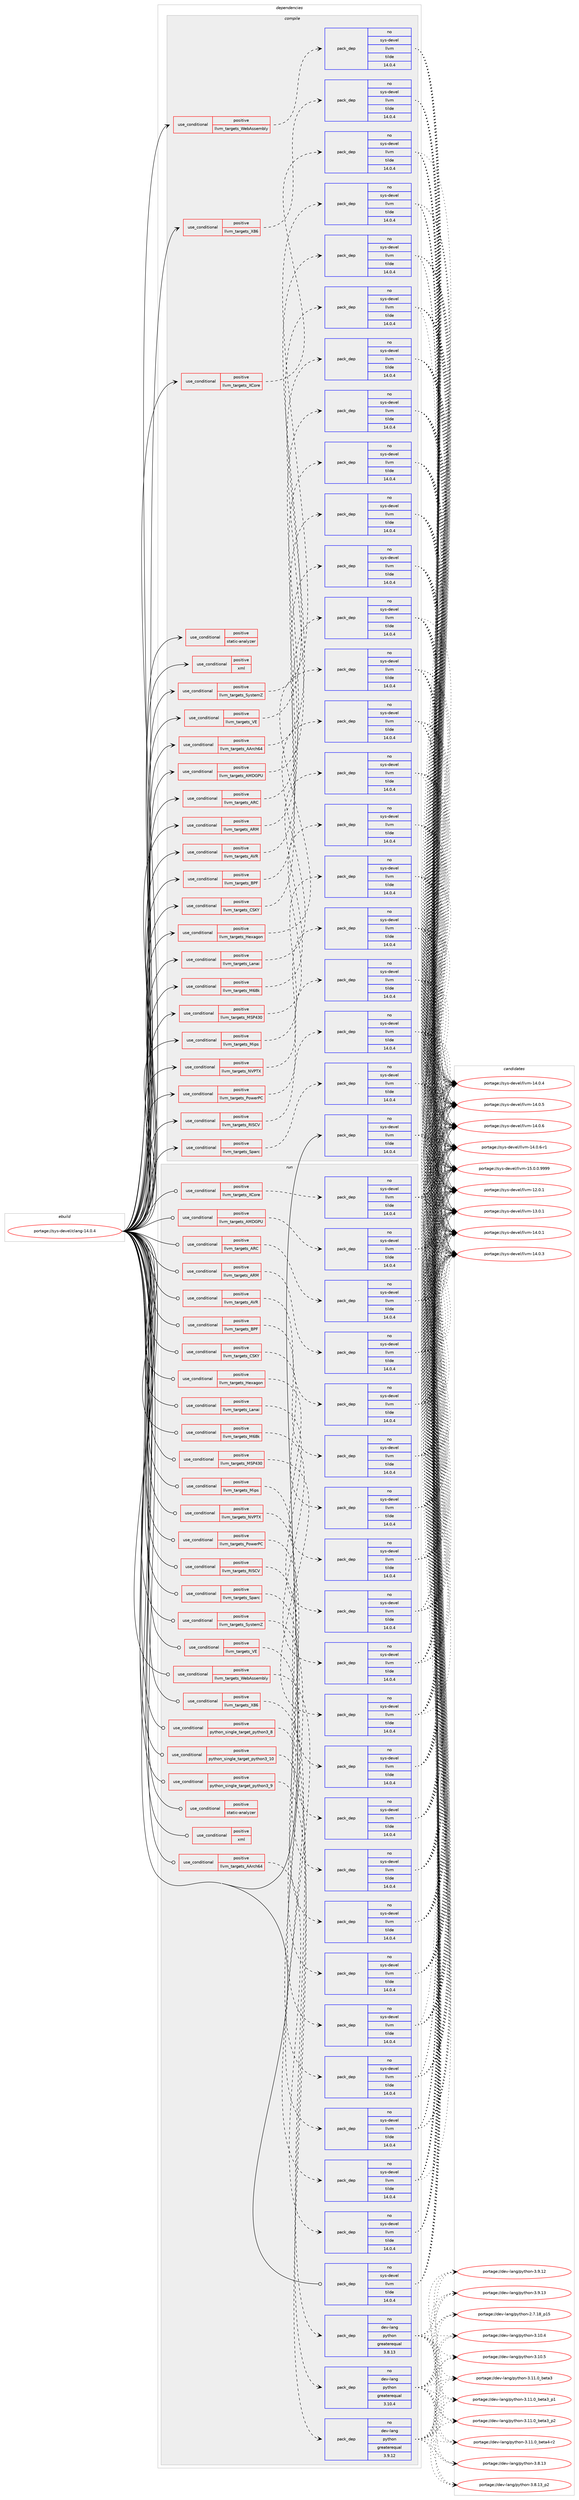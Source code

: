 digraph prolog {

# *************
# Graph options
# *************

newrank=true;
concentrate=true;
compound=true;
graph [rankdir=LR,fontname=Helvetica,fontsize=10,ranksep=1.5];#, ranksep=2.5, nodesep=0.2];
edge  [arrowhead=vee];
node  [fontname=Helvetica,fontsize=10];

# **********
# The ebuild
# **********

subgraph cluster_leftcol {
color=gray;
rank=same;
label=<<i>ebuild</i>>;
id [label="portage://sys-devel/clang-14.0.4", color=red, width=4, href="../sys-devel/clang-14.0.4.svg"];
}

# ****************
# The dependencies
# ****************

subgraph cluster_midcol {
color=gray;
label=<<i>dependencies</i>>;
subgraph cluster_compile {
fillcolor="#eeeeee";
style=filled;
label=<<i>compile</i>>;
subgraph cond91 {
dependency171 [label=<<TABLE BORDER="0" CELLBORDER="1" CELLSPACING="0" CELLPADDING="4"><TR><TD ROWSPAN="3" CELLPADDING="10">use_conditional</TD></TR><TR><TD>positive</TD></TR><TR><TD>llvm_targets_AArch64</TD></TR></TABLE>>, shape=none, color=red];
subgraph pack80 {
dependency172 [label=<<TABLE BORDER="0" CELLBORDER="1" CELLSPACING="0" CELLPADDING="4" WIDTH="220"><TR><TD ROWSPAN="6" CELLPADDING="30">pack_dep</TD></TR><TR><TD WIDTH="110">no</TD></TR><TR><TD>sys-devel</TD></TR><TR><TD>llvm</TD></TR><TR><TD>tilde</TD></TR><TR><TD>14.0.4</TD></TR></TABLE>>, shape=none, color=blue];
}
dependency171:e -> dependency172:w [weight=20,style="dashed",arrowhead="vee"];
}
id:e -> dependency171:w [weight=20,style="solid",arrowhead="vee"];
subgraph cond92 {
dependency173 [label=<<TABLE BORDER="0" CELLBORDER="1" CELLSPACING="0" CELLPADDING="4"><TR><TD ROWSPAN="3" CELLPADDING="10">use_conditional</TD></TR><TR><TD>positive</TD></TR><TR><TD>llvm_targets_AMDGPU</TD></TR></TABLE>>, shape=none, color=red];
subgraph pack81 {
dependency174 [label=<<TABLE BORDER="0" CELLBORDER="1" CELLSPACING="0" CELLPADDING="4" WIDTH="220"><TR><TD ROWSPAN="6" CELLPADDING="30">pack_dep</TD></TR><TR><TD WIDTH="110">no</TD></TR><TR><TD>sys-devel</TD></TR><TR><TD>llvm</TD></TR><TR><TD>tilde</TD></TR><TR><TD>14.0.4</TD></TR></TABLE>>, shape=none, color=blue];
}
dependency173:e -> dependency174:w [weight=20,style="dashed",arrowhead="vee"];
}
id:e -> dependency173:w [weight=20,style="solid",arrowhead="vee"];
subgraph cond93 {
dependency175 [label=<<TABLE BORDER="0" CELLBORDER="1" CELLSPACING="0" CELLPADDING="4"><TR><TD ROWSPAN="3" CELLPADDING="10">use_conditional</TD></TR><TR><TD>positive</TD></TR><TR><TD>llvm_targets_ARC</TD></TR></TABLE>>, shape=none, color=red];
subgraph pack82 {
dependency176 [label=<<TABLE BORDER="0" CELLBORDER="1" CELLSPACING="0" CELLPADDING="4" WIDTH="220"><TR><TD ROWSPAN="6" CELLPADDING="30">pack_dep</TD></TR><TR><TD WIDTH="110">no</TD></TR><TR><TD>sys-devel</TD></TR><TR><TD>llvm</TD></TR><TR><TD>tilde</TD></TR><TR><TD>14.0.4</TD></TR></TABLE>>, shape=none, color=blue];
}
dependency175:e -> dependency176:w [weight=20,style="dashed",arrowhead="vee"];
}
id:e -> dependency175:w [weight=20,style="solid",arrowhead="vee"];
subgraph cond94 {
dependency177 [label=<<TABLE BORDER="0" CELLBORDER="1" CELLSPACING="0" CELLPADDING="4"><TR><TD ROWSPAN="3" CELLPADDING="10">use_conditional</TD></TR><TR><TD>positive</TD></TR><TR><TD>llvm_targets_ARM</TD></TR></TABLE>>, shape=none, color=red];
subgraph pack83 {
dependency178 [label=<<TABLE BORDER="0" CELLBORDER="1" CELLSPACING="0" CELLPADDING="4" WIDTH="220"><TR><TD ROWSPAN="6" CELLPADDING="30">pack_dep</TD></TR><TR><TD WIDTH="110">no</TD></TR><TR><TD>sys-devel</TD></TR><TR><TD>llvm</TD></TR><TR><TD>tilde</TD></TR><TR><TD>14.0.4</TD></TR></TABLE>>, shape=none, color=blue];
}
dependency177:e -> dependency178:w [weight=20,style="dashed",arrowhead="vee"];
}
id:e -> dependency177:w [weight=20,style="solid",arrowhead="vee"];
subgraph cond95 {
dependency179 [label=<<TABLE BORDER="0" CELLBORDER="1" CELLSPACING="0" CELLPADDING="4"><TR><TD ROWSPAN="3" CELLPADDING="10">use_conditional</TD></TR><TR><TD>positive</TD></TR><TR><TD>llvm_targets_AVR</TD></TR></TABLE>>, shape=none, color=red];
subgraph pack84 {
dependency180 [label=<<TABLE BORDER="0" CELLBORDER="1" CELLSPACING="0" CELLPADDING="4" WIDTH="220"><TR><TD ROWSPAN="6" CELLPADDING="30">pack_dep</TD></TR><TR><TD WIDTH="110">no</TD></TR><TR><TD>sys-devel</TD></TR><TR><TD>llvm</TD></TR><TR><TD>tilde</TD></TR><TR><TD>14.0.4</TD></TR></TABLE>>, shape=none, color=blue];
}
dependency179:e -> dependency180:w [weight=20,style="dashed",arrowhead="vee"];
}
id:e -> dependency179:w [weight=20,style="solid",arrowhead="vee"];
subgraph cond96 {
dependency181 [label=<<TABLE BORDER="0" CELLBORDER="1" CELLSPACING="0" CELLPADDING="4"><TR><TD ROWSPAN="3" CELLPADDING="10">use_conditional</TD></TR><TR><TD>positive</TD></TR><TR><TD>llvm_targets_BPF</TD></TR></TABLE>>, shape=none, color=red];
subgraph pack85 {
dependency182 [label=<<TABLE BORDER="0" CELLBORDER="1" CELLSPACING="0" CELLPADDING="4" WIDTH="220"><TR><TD ROWSPAN="6" CELLPADDING="30">pack_dep</TD></TR><TR><TD WIDTH="110">no</TD></TR><TR><TD>sys-devel</TD></TR><TR><TD>llvm</TD></TR><TR><TD>tilde</TD></TR><TR><TD>14.0.4</TD></TR></TABLE>>, shape=none, color=blue];
}
dependency181:e -> dependency182:w [weight=20,style="dashed",arrowhead="vee"];
}
id:e -> dependency181:w [weight=20,style="solid",arrowhead="vee"];
subgraph cond97 {
dependency183 [label=<<TABLE BORDER="0" CELLBORDER="1" CELLSPACING="0" CELLPADDING="4"><TR><TD ROWSPAN="3" CELLPADDING="10">use_conditional</TD></TR><TR><TD>positive</TD></TR><TR><TD>llvm_targets_CSKY</TD></TR></TABLE>>, shape=none, color=red];
subgraph pack86 {
dependency184 [label=<<TABLE BORDER="0" CELLBORDER="1" CELLSPACING="0" CELLPADDING="4" WIDTH="220"><TR><TD ROWSPAN="6" CELLPADDING="30">pack_dep</TD></TR><TR><TD WIDTH="110">no</TD></TR><TR><TD>sys-devel</TD></TR><TR><TD>llvm</TD></TR><TR><TD>tilde</TD></TR><TR><TD>14.0.4</TD></TR></TABLE>>, shape=none, color=blue];
}
dependency183:e -> dependency184:w [weight=20,style="dashed",arrowhead="vee"];
}
id:e -> dependency183:w [weight=20,style="solid",arrowhead="vee"];
subgraph cond98 {
dependency185 [label=<<TABLE BORDER="0" CELLBORDER="1" CELLSPACING="0" CELLPADDING="4"><TR><TD ROWSPAN="3" CELLPADDING="10">use_conditional</TD></TR><TR><TD>positive</TD></TR><TR><TD>llvm_targets_Hexagon</TD></TR></TABLE>>, shape=none, color=red];
subgraph pack87 {
dependency186 [label=<<TABLE BORDER="0" CELLBORDER="1" CELLSPACING="0" CELLPADDING="4" WIDTH="220"><TR><TD ROWSPAN="6" CELLPADDING="30">pack_dep</TD></TR><TR><TD WIDTH="110">no</TD></TR><TR><TD>sys-devel</TD></TR><TR><TD>llvm</TD></TR><TR><TD>tilde</TD></TR><TR><TD>14.0.4</TD></TR></TABLE>>, shape=none, color=blue];
}
dependency185:e -> dependency186:w [weight=20,style="dashed",arrowhead="vee"];
}
id:e -> dependency185:w [weight=20,style="solid",arrowhead="vee"];
subgraph cond99 {
dependency187 [label=<<TABLE BORDER="0" CELLBORDER="1" CELLSPACING="0" CELLPADDING="4"><TR><TD ROWSPAN="3" CELLPADDING="10">use_conditional</TD></TR><TR><TD>positive</TD></TR><TR><TD>llvm_targets_Lanai</TD></TR></TABLE>>, shape=none, color=red];
subgraph pack88 {
dependency188 [label=<<TABLE BORDER="0" CELLBORDER="1" CELLSPACING="0" CELLPADDING="4" WIDTH="220"><TR><TD ROWSPAN="6" CELLPADDING="30">pack_dep</TD></TR><TR><TD WIDTH="110">no</TD></TR><TR><TD>sys-devel</TD></TR><TR><TD>llvm</TD></TR><TR><TD>tilde</TD></TR><TR><TD>14.0.4</TD></TR></TABLE>>, shape=none, color=blue];
}
dependency187:e -> dependency188:w [weight=20,style="dashed",arrowhead="vee"];
}
id:e -> dependency187:w [weight=20,style="solid",arrowhead="vee"];
subgraph cond100 {
dependency189 [label=<<TABLE BORDER="0" CELLBORDER="1" CELLSPACING="0" CELLPADDING="4"><TR><TD ROWSPAN="3" CELLPADDING="10">use_conditional</TD></TR><TR><TD>positive</TD></TR><TR><TD>llvm_targets_M68k</TD></TR></TABLE>>, shape=none, color=red];
subgraph pack89 {
dependency190 [label=<<TABLE BORDER="0" CELLBORDER="1" CELLSPACING="0" CELLPADDING="4" WIDTH="220"><TR><TD ROWSPAN="6" CELLPADDING="30">pack_dep</TD></TR><TR><TD WIDTH="110">no</TD></TR><TR><TD>sys-devel</TD></TR><TR><TD>llvm</TD></TR><TR><TD>tilde</TD></TR><TR><TD>14.0.4</TD></TR></TABLE>>, shape=none, color=blue];
}
dependency189:e -> dependency190:w [weight=20,style="dashed",arrowhead="vee"];
}
id:e -> dependency189:w [weight=20,style="solid",arrowhead="vee"];
subgraph cond101 {
dependency191 [label=<<TABLE BORDER="0" CELLBORDER="1" CELLSPACING="0" CELLPADDING="4"><TR><TD ROWSPAN="3" CELLPADDING="10">use_conditional</TD></TR><TR><TD>positive</TD></TR><TR><TD>llvm_targets_MSP430</TD></TR></TABLE>>, shape=none, color=red];
subgraph pack90 {
dependency192 [label=<<TABLE BORDER="0" CELLBORDER="1" CELLSPACING="0" CELLPADDING="4" WIDTH="220"><TR><TD ROWSPAN="6" CELLPADDING="30">pack_dep</TD></TR><TR><TD WIDTH="110">no</TD></TR><TR><TD>sys-devel</TD></TR><TR><TD>llvm</TD></TR><TR><TD>tilde</TD></TR><TR><TD>14.0.4</TD></TR></TABLE>>, shape=none, color=blue];
}
dependency191:e -> dependency192:w [weight=20,style="dashed",arrowhead="vee"];
}
id:e -> dependency191:w [weight=20,style="solid",arrowhead="vee"];
subgraph cond102 {
dependency193 [label=<<TABLE BORDER="0" CELLBORDER="1" CELLSPACING="0" CELLPADDING="4"><TR><TD ROWSPAN="3" CELLPADDING="10">use_conditional</TD></TR><TR><TD>positive</TD></TR><TR><TD>llvm_targets_Mips</TD></TR></TABLE>>, shape=none, color=red];
subgraph pack91 {
dependency194 [label=<<TABLE BORDER="0" CELLBORDER="1" CELLSPACING="0" CELLPADDING="4" WIDTH="220"><TR><TD ROWSPAN="6" CELLPADDING="30">pack_dep</TD></TR><TR><TD WIDTH="110">no</TD></TR><TR><TD>sys-devel</TD></TR><TR><TD>llvm</TD></TR><TR><TD>tilde</TD></TR><TR><TD>14.0.4</TD></TR></TABLE>>, shape=none, color=blue];
}
dependency193:e -> dependency194:w [weight=20,style="dashed",arrowhead="vee"];
}
id:e -> dependency193:w [weight=20,style="solid",arrowhead="vee"];
subgraph cond103 {
dependency195 [label=<<TABLE BORDER="0" CELLBORDER="1" CELLSPACING="0" CELLPADDING="4"><TR><TD ROWSPAN="3" CELLPADDING="10">use_conditional</TD></TR><TR><TD>positive</TD></TR><TR><TD>llvm_targets_NVPTX</TD></TR></TABLE>>, shape=none, color=red];
subgraph pack92 {
dependency196 [label=<<TABLE BORDER="0" CELLBORDER="1" CELLSPACING="0" CELLPADDING="4" WIDTH="220"><TR><TD ROWSPAN="6" CELLPADDING="30">pack_dep</TD></TR><TR><TD WIDTH="110">no</TD></TR><TR><TD>sys-devel</TD></TR><TR><TD>llvm</TD></TR><TR><TD>tilde</TD></TR><TR><TD>14.0.4</TD></TR></TABLE>>, shape=none, color=blue];
}
dependency195:e -> dependency196:w [weight=20,style="dashed",arrowhead="vee"];
}
id:e -> dependency195:w [weight=20,style="solid",arrowhead="vee"];
subgraph cond104 {
dependency197 [label=<<TABLE BORDER="0" CELLBORDER="1" CELLSPACING="0" CELLPADDING="4"><TR><TD ROWSPAN="3" CELLPADDING="10">use_conditional</TD></TR><TR><TD>positive</TD></TR><TR><TD>llvm_targets_PowerPC</TD></TR></TABLE>>, shape=none, color=red];
subgraph pack93 {
dependency198 [label=<<TABLE BORDER="0" CELLBORDER="1" CELLSPACING="0" CELLPADDING="4" WIDTH="220"><TR><TD ROWSPAN="6" CELLPADDING="30">pack_dep</TD></TR><TR><TD WIDTH="110">no</TD></TR><TR><TD>sys-devel</TD></TR><TR><TD>llvm</TD></TR><TR><TD>tilde</TD></TR><TR><TD>14.0.4</TD></TR></TABLE>>, shape=none, color=blue];
}
dependency197:e -> dependency198:w [weight=20,style="dashed",arrowhead="vee"];
}
id:e -> dependency197:w [weight=20,style="solid",arrowhead="vee"];
subgraph cond105 {
dependency199 [label=<<TABLE BORDER="0" CELLBORDER="1" CELLSPACING="0" CELLPADDING="4"><TR><TD ROWSPAN="3" CELLPADDING="10">use_conditional</TD></TR><TR><TD>positive</TD></TR><TR><TD>llvm_targets_RISCV</TD></TR></TABLE>>, shape=none, color=red];
subgraph pack94 {
dependency200 [label=<<TABLE BORDER="0" CELLBORDER="1" CELLSPACING="0" CELLPADDING="4" WIDTH="220"><TR><TD ROWSPAN="6" CELLPADDING="30">pack_dep</TD></TR><TR><TD WIDTH="110">no</TD></TR><TR><TD>sys-devel</TD></TR><TR><TD>llvm</TD></TR><TR><TD>tilde</TD></TR><TR><TD>14.0.4</TD></TR></TABLE>>, shape=none, color=blue];
}
dependency199:e -> dependency200:w [weight=20,style="dashed",arrowhead="vee"];
}
id:e -> dependency199:w [weight=20,style="solid",arrowhead="vee"];
subgraph cond106 {
dependency201 [label=<<TABLE BORDER="0" CELLBORDER="1" CELLSPACING="0" CELLPADDING="4"><TR><TD ROWSPAN="3" CELLPADDING="10">use_conditional</TD></TR><TR><TD>positive</TD></TR><TR><TD>llvm_targets_Sparc</TD></TR></TABLE>>, shape=none, color=red];
subgraph pack95 {
dependency202 [label=<<TABLE BORDER="0" CELLBORDER="1" CELLSPACING="0" CELLPADDING="4" WIDTH="220"><TR><TD ROWSPAN="6" CELLPADDING="30">pack_dep</TD></TR><TR><TD WIDTH="110">no</TD></TR><TR><TD>sys-devel</TD></TR><TR><TD>llvm</TD></TR><TR><TD>tilde</TD></TR><TR><TD>14.0.4</TD></TR></TABLE>>, shape=none, color=blue];
}
dependency201:e -> dependency202:w [weight=20,style="dashed",arrowhead="vee"];
}
id:e -> dependency201:w [weight=20,style="solid",arrowhead="vee"];
subgraph cond107 {
dependency203 [label=<<TABLE BORDER="0" CELLBORDER="1" CELLSPACING="0" CELLPADDING="4"><TR><TD ROWSPAN="3" CELLPADDING="10">use_conditional</TD></TR><TR><TD>positive</TD></TR><TR><TD>llvm_targets_SystemZ</TD></TR></TABLE>>, shape=none, color=red];
subgraph pack96 {
dependency204 [label=<<TABLE BORDER="0" CELLBORDER="1" CELLSPACING="0" CELLPADDING="4" WIDTH="220"><TR><TD ROWSPAN="6" CELLPADDING="30">pack_dep</TD></TR><TR><TD WIDTH="110">no</TD></TR><TR><TD>sys-devel</TD></TR><TR><TD>llvm</TD></TR><TR><TD>tilde</TD></TR><TR><TD>14.0.4</TD></TR></TABLE>>, shape=none, color=blue];
}
dependency203:e -> dependency204:w [weight=20,style="dashed",arrowhead="vee"];
}
id:e -> dependency203:w [weight=20,style="solid",arrowhead="vee"];
subgraph cond108 {
dependency205 [label=<<TABLE BORDER="0" CELLBORDER="1" CELLSPACING="0" CELLPADDING="4"><TR><TD ROWSPAN="3" CELLPADDING="10">use_conditional</TD></TR><TR><TD>positive</TD></TR><TR><TD>llvm_targets_VE</TD></TR></TABLE>>, shape=none, color=red];
subgraph pack97 {
dependency206 [label=<<TABLE BORDER="0" CELLBORDER="1" CELLSPACING="0" CELLPADDING="4" WIDTH="220"><TR><TD ROWSPAN="6" CELLPADDING="30">pack_dep</TD></TR><TR><TD WIDTH="110">no</TD></TR><TR><TD>sys-devel</TD></TR><TR><TD>llvm</TD></TR><TR><TD>tilde</TD></TR><TR><TD>14.0.4</TD></TR></TABLE>>, shape=none, color=blue];
}
dependency205:e -> dependency206:w [weight=20,style="dashed",arrowhead="vee"];
}
id:e -> dependency205:w [weight=20,style="solid",arrowhead="vee"];
subgraph cond109 {
dependency207 [label=<<TABLE BORDER="0" CELLBORDER="1" CELLSPACING="0" CELLPADDING="4"><TR><TD ROWSPAN="3" CELLPADDING="10">use_conditional</TD></TR><TR><TD>positive</TD></TR><TR><TD>llvm_targets_WebAssembly</TD></TR></TABLE>>, shape=none, color=red];
subgraph pack98 {
dependency208 [label=<<TABLE BORDER="0" CELLBORDER="1" CELLSPACING="0" CELLPADDING="4" WIDTH="220"><TR><TD ROWSPAN="6" CELLPADDING="30">pack_dep</TD></TR><TR><TD WIDTH="110">no</TD></TR><TR><TD>sys-devel</TD></TR><TR><TD>llvm</TD></TR><TR><TD>tilde</TD></TR><TR><TD>14.0.4</TD></TR></TABLE>>, shape=none, color=blue];
}
dependency207:e -> dependency208:w [weight=20,style="dashed",arrowhead="vee"];
}
id:e -> dependency207:w [weight=20,style="solid",arrowhead="vee"];
subgraph cond110 {
dependency209 [label=<<TABLE BORDER="0" CELLBORDER="1" CELLSPACING="0" CELLPADDING="4"><TR><TD ROWSPAN="3" CELLPADDING="10">use_conditional</TD></TR><TR><TD>positive</TD></TR><TR><TD>llvm_targets_X86</TD></TR></TABLE>>, shape=none, color=red];
subgraph pack99 {
dependency210 [label=<<TABLE BORDER="0" CELLBORDER="1" CELLSPACING="0" CELLPADDING="4" WIDTH="220"><TR><TD ROWSPAN="6" CELLPADDING="30">pack_dep</TD></TR><TR><TD WIDTH="110">no</TD></TR><TR><TD>sys-devel</TD></TR><TR><TD>llvm</TD></TR><TR><TD>tilde</TD></TR><TR><TD>14.0.4</TD></TR></TABLE>>, shape=none, color=blue];
}
dependency209:e -> dependency210:w [weight=20,style="dashed",arrowhead="vee"];
}
id:e -> dependency209:w [weight=20,style="solid",arrowhead="vee"];
subgraph cond111 {
dependency211 [label=<<TABLE BORDER="0" CELLBORDER="1" CELLSPACING="0" CELLPADDING="4"><TR><TD ROWSPAN="3" CELLPADDING="10">use_conditional</TD></TR><TR><TD>positive</TD></TR><TR><TD>llvm_targets_XCore</TD></TR></TABLE>>, shape=none, color=red];
subgraph pack100 {
dependency212 [label=<<TABLE BORDER="0" CELLBORDER="1" CELLSPACING="0" CELLPADDING="4" WIDTH="220"><TR><TD ROWSPAN="6" CELLPADDING="30">pack_dep</TD></TR><TR><TD WIDTH="110">no</TD></TR><TR><TD>sys-devel</TD></TR><TR><TD>llvm</TD></TR><TR><TD>tilde</TD></TR><TR><TD>14.0.4</TD></TR></TABLE>>, shape=none, color=blue];
}
dependency211:e -> dependency212:w [weight=20,style="dashed",arrowhead="vee"];
}
id:e -> dependency211:w [weight=20,style="solid",arrowhead="vee"];
subgraph cond112 {
dependency213 [label=<<TABLE BORDER="0" CELLBORDER="1" CELLSPACING="0" CELLPADDING="4"><TR><TD ROWSPAN="3" CELLPADDING="10">use_conditional</TD></TR><TR><TD>positive</TD></TR><TR><TD>static-analyzer</TD></TR></TABLE>>, shape=none, color=red];
# *** BEGIN UNKNOWN DEPENDENCY TYPE (TODO) ***
# dependency213 -> package_dependency(portage://sys-devel/clang-14.0.4,install,no,dev-lang,perl,none,[,,],any_different_slot,[])
# *** END UNKNOWN DEPENDENCY TYPE (TODO) ***

}
id:e -> dependency213:w [weight=20,style="solid",arrowhead="vee"];
subgraph cond113 {
dependency214 [label=<<TABLE BORDER="0" CELLBORDER="1" CELLSPACING="0" CELLPADDING="4"><TR><TD ROWSPAN="3" CELLPADDING="10">use_conditional</TD></TR><TR><TD>positive</TD></TR><TR><TD>xml</TD></TR></TABLE>>, shape=none, color=red];
# *** BEGIN UNKNOWN DEPENDENCY TYPE (TODO) ***
# dependency214 -> package_dependency(portage://sys-devel/clang-14.0.4,install,no,dev-libs,libxml2,none,[,,],[slot(2),equal],[use(optenable(abi_x86_32),negative),use(optenable(abi_x86_64),negative),use(optenable(abi_x86_x32),negative),use(optenable(abi_mips_n32),negative),use(optenable(abi_mips_n64),negative),use(optenable(abi_mips_o32),negative),use(optenable(abi_s390_32),negative),use(optenable(abi_s390_64),negative)])
# *** END UNKNOWN DEPENDENCY TYPE (TODO) ***

}
id:e -> dependency214:w [weight=20,style="solid",arrowhead="vee"];
subgraph pack101 {
dependency215 [label=<<TABLE BORDER="0" CELLBORDER="1" CELLSPACING="0" CELLPADDING="4" WIDTH="220"><TR><TD ROWSPAN="6" CELLPADDING="30">pack_dep</TD></TR><TR><TD WIDTH="110">no</TD></TR><TR><TD>sys-devel</TD></TR><TR><TD>llvm</TD></TR><TR><TD>tilde</TD></TR><TR><TD>14.0.4</TD></TR></TABLE>>, shape=none, color=blue];
}
id:e -> dependency215:w [weight=20,style="solid",arrowhead="vee"];
# *** BEGIN UNKNOWN DEPENDENCY TYPE (TODO) ***
# id -> package_dependency(portage://sys-devel/clang-14.0.4,install,strong,sys-devel,llvm,none,[,,],[slot(0)],[])
# *** END UNKNOWN DEPENDENCY TYPE (TODO) ***

}
subgraph cluster_compileandrun {
fillcolor="#eeeeee";
style=filled;
label=<<i>compile and run</i>>;
}
subgraph cluster_run {
fillcolor="#eeeeee";
style=filled;
label=<<i>run</i>>;
subgraph cond114 {
dependency216 [label=<<TABLE BORDER="0" CELLBORDER="1" CELLSPACING="0" CELLPADDING="4"><TR><TD ROWSPAN="3" CELLPADDING="10">use_conditional</TD></TR><TR><TD>positive</TD></TR><TR><TD>llvm_targets_AArch64</TD></TR></TABLE>>, shape=none, color=red];
subgraph pack102 {
dependency217 [label=<<TABLE BORDER="0" CELLBORDER="1" CELLSPACING="0" CELLPADDING="4" WIDTH="220"><TR><TD ROWSPAN="6" CELLPADDING="30">pack_dep</TD></TR><TR><TD WIDTH="110">no</TD></TR><TR><TD>sys-devel</TD></TR><TR><TD>llvm</TD></TR><TR><TD>tilde</TD></TR><TR><TD>14.0.4</TD></TR></TABLE>>, shape=none, color=blue];
}
dependency216:e -> dependency217:w [weight=20,style="dashed",arrowhead="vee"];
}
id:e -> dependency216:w [weight=20,style="solid",arrowhead="odot"];
subgraph cond115 {
dependency218 [label=<<TABLE BORDER="0" CELLBORDER="1" CELLSPACING="0" CELLPADDING="4"><TR><TD ROWSPAN="3" CELLPADDING="10">use_conditional</TD></TR><TR><TD>positive</TD></TR><TR><TD>llvm_targets_AMDGPU</TD></TR></TABLE>>, shape=none, color=red];
subgraph pack103 {
dependency219 [label=<<TABLE BORDER="0" CELLBORDER="1" CELLSPACING="0" CELLPADDING="4" WIDTH="220"><TR><TD ROWSPAN="6" CELLPADDING="30">pack_dep</TD></TR><TR><TD WIDTH="110">no</TD></TR><TR><TD>sys-devel</TD></TR><TR><TD>llvm</TD></TR><TR><TD>tilde</TD></TR><TR><TD>14.0.4</TD></TR></TABLE>>, shape=none, color=blue];
}
dependency218:e -> dependency219:w [weight=20,style="dashed",arrowhead="vee"];
}
id:e -> dependency218:w [weight=20,style="solid",arrowhead="odot"];
subgraph cond116 {
dependency220 [label=<<TABLE BORDER="0" CELLBORDER="1" CELLSPACING="0" CELLPADDING="4"><TR><TD ROWSPAN="3" CELLPADDING="10">use_conditional</TD></TR><TR><TD>positive</TD></TR><TR><TD>llvm_targets_ARC</TD></TR></TABLE>>, shape=none, color=red];
subgraph pack104 {
dependency221 [label=<<TABLE BORDER="0" CELLBORDER="1" CELLSPACING="0" CELLPADDING="4" WIDTH="220"><TR><TD ROWSPAN="6" CELLPADDING="30">pack_dep</TD></TR><TR><TD WIDTH="110">no</TD></TR><TR><TD>sys-devel</TD></TR><TR><TD>llvm</TD></TR><TR><TD>tilde</TD></TR><TR><TD>14.0.4</TD></TR></TABLE>>, shape=none, color=blue];
}
dependency220:e -> dependency221:w [weight=20,style="dashed",arrowhead="vee"];
}
id:e -> dependency220:w [weight=20,style="solid",arrowhead="odot"];
subgraph cond117 {
dependency222 [label=<<TABLE BORDER="0" CELLBORDER="1" CELLSPACING="0" CELLPADDING="4"><TR><TD ROWSPAN="3" CELLPADDING="10">use_conditional</TD></TR><TR><TD>positive</TD></TR><TR><TD>llvm_targets_ARM</TD></TR></TABLE>>, shape=none, color=red];
subgraph pack105 {
dependency223 [label=<<TABLE BORDER="0" CELLBORDER="1" CELLSPACING="0" CELLPADDING="4" WIDTH="220"><TR><TD ROWSPAN="6" CELLPADDING="30">pack_dep</TD></TR><TR><TD WIDTH="110">no</TD></TR><TR><TD>sys-devel</TD></TR><TR><TD>llvm</TD></TR><TR><TD>tilde</TD></TR><TR><TD>14.0.4</TD></TR></TABLE>>, shape=none, color=blue];
}
dependency222:e -> dependency223:w [weight=20,style="dashed",arrowhead="vee"];
}
id:e -> dependency222:w [weight=20,style="solid",arrowhead="odot"];
subgraph cond118 {
dependency224 [label=<<TABLE BORDER="0" CELLBORDER="1" CELLSPACING="0" CELLPADDING="4"><TR><TD ROWSPAN="3" CELLPADDING="10">use_conditional</TD></TR><TR><TD>positive</TD></TR><TR><TD>llvm_targets_AVR</TD></TR></TABLE>>, shape=none, color=red];
subgraph pack106 {
dependency225 [label=<<TABLE BORDER="0" CELLBORDER="1" CELLSPACING="0" CELLPADDING="4" WIDTH="220"><TR><TD ROWSPAN="6" CELLPADDING="30">pack_dep</TD></TR><TR><TD WIDTH="110">no</TD></TR><TR><TD>sys-devel</TD></TR><TR><TD>llvm</TD></TR><TR><TD>tilde</TD></TR><TR><TD>14.0.4</TD></TR></TABLE>>, shape=none, color=blue];
}
dependency224:e -> dependency225:w [weight=20,style="dashed",arrowhead="vee"];
}
id:e -> dependency224:w [weight=20,style="solid",arrowhead="odot"];
subgraph cond119 {
dependency226 [label=<<TABLE BORDER="0" CELLBORDER="1" CELLSPACING="0" CELLPADDING="4"><TR><TD ROWSPAN="3" CELLPADDING="10">use_conditional</TD></TR><TR><TD>positive</TD></TR><TR><TD>llvm_targets_BPF</TD></TR></TABLE>>, shape=none, color=red];
subgraph pack107 {
dependency227 [label=<<TABLE BORDER="0" CELLBORDER="1" CELLSPACING="0" CELLPADDING="4" WIDTH="220"><TR><TD ROWSPAN="6" CELLPADDING="30">pack_dep</TD></TR><TR><TD WIDTH="110">no</TD></TR><TR><TD>sys-devel</TD></TR><TR><TD>llvm</TD></TR><TR><TD>tilde</TD></TR><TR><TD>14.0.4</TD></TR></TABLE>>, shape=none, color=blue];
}
dependency226:e -> dependency227:w [weight=20,style="dashed",arrowhead="vee"];
}
id:e -> dependency226:w [weight=20,style="solid",arrowhead="odot"];
subgraph cond120 {
dependency228 [label=<<TABLE BORDER="0" CELLBORDER="1" CELLSPACING="0" CELLPADDING="4"><TR><TD ROWSPAN="3" CELLPADDING="10">use_conditional</TD></TR><TR><TD>positive</TD></TR><TR><TD>llvm_targets_CSKY</TD></TR></TABLE>>, shape=none, color=red];
subgraph pack108 {
dependency229 [label=<<TABLE BORDER="0" CELLBORDER="1" CELLSPACING="0" CELLPADDING="4" WIDTH="220"><TR><TD ROWSPAN="6" CELLPADDING="30">pack_dep</TD></TR><TR><TD WIDTH="110">no</TD></TR><TR><TD>sys-devel</TD></TR><TR><TD>llvm</TD></TR><TR><TD>tilde</TD></TR><TR><TD>14.0.4</TD></TR></TABLE>>, shape=none, color=blue];
}
dependency228:e -> dependency229:w [weight=20,style="dashed",arrowhead="vee"];
}
id:e -> dependency228:w [weight=20,style="solid",arrowhead="odot"];
subgraph cond121 {
dependency230 [label=<<TABLE BORDER="0" CELLBORDER="1" CELLSPACING="0" CELLPADDING="4"><TR><TD ROWSPAN="3" CELLPADDING="10">use_conditional</TD></TR><TR><TD>positive</TD></TR><TR><TD>llvm_targets_Hexagon</TD></TR></TABLE>>, shape=none, color=red];
subgraph pack109 {
dependency231 [label=<<TABLE BORDER="0" CELLBORDER="1" CELLSPACING="0" CELLPADDING="4" WIDTH="220"><TR><TD ROWSPAN="6" CELLPADDING="30">pack_dep</TD></TR><TR><TD WIDTH="110">no</TD></TR><TR><TD>sys-devel</TD></TR><TR><TD>llvm</TD></TR><TR><TD>tilde</TD></TR><TR><TD>14.0.4</TD></TR></TABLE>>, shape=none, color=blue];
}
dependency230:e -> dependency231:w [weight=20,style="dashed",arrowhead="vee"];
}
id:e -> dependency230:w [weight=20,style="solid",arrowhead="odot"];
subgraph cond122 {
dependency232 [label=<<TABLE BORDER="0" CELLBORDER="1" CELLSPACING="0" CELLPADDING="4"><TR><TD ROWSPAN="3" CELLPADDING="10">use_conditional</TD></TR><TR><TD>positive</TD></TR><TR><TD>llvm_targets_Lanai</TD></TR></TABLE>>, shape=none, color=red];
subgraph pack110 {
dependency233 [label=<<TABLE BORDER="0" CELLBORDER="1" CELLSPACING="0" CELLPADDING="4" WIDTH="220"><TR><TD ROWSPAN="6" CELLPADDING="30">pack_dep</TD></TR><TR><TD WIDTH="110">no</TD></TR><TR><TD>sys-devel</TD></TR><TR><TD>llvm</TD></TR><TR><TD>tilde</TD></TR><TR><TD>14.0.4</TD></TR></TABLE>>, shape=none, color=blue];
}
dependency232:e -> dependency233:w [weight=20,style="dashed",arrowhead="vee"];
}
id:e -> dependency232:w [weight=20,style="solid",arrowhead="odot"];
subgraph cond123 {
dependency234 [label=<<TABLE BORDER="0" CELLBORDER="1" CELLSPACING="0" CELLPADDING="4"><TR><TD ROWSPAN="3" CELLPADDING="10">use_conditional</TD></TR><TR><TD>positive</TD></TR><TR><TD>llvm_targets_M68k</TD></TR></TABLE>>, shape=none, color=red];
subgraph pack111 {
dependency235 [label=<<TABLE BORDER="0" CELLBORDER="1" CELLSPACING="0" CELLPADDING="4" WIDTH="220"><TR><TD ROWSPAN="6" CELLPADDING="30">pack_dep</TD></TR><TR><TD WIDTH="110">no</TD></TR><TR><TD>sys-devel</TD></TR><TR><TD>llvm</TD></TR><TR><TD>tilde</TD></TR><TR><TD>14.0.4</TD></TR></TABLE>>, shape=none, color=blue];
}
dependency234:e -> dependency235:w [weight=20,style="dashed",arrowhead="vee"];
}
id:e -> dependency234:w [weight=20,style="solid",arrowhead="odot"];
subgraph cond124 {
dependency236 [label=<<TABLE BORDER="0" CELLBORDER="1" CELLSPACING="0" CELLPADDING="4"><TR><TD ROWSPAN="3" CELLPADDING="10">use_conditional</TD></TR><TR><TD>positive</TD></TR><TR><TD>llvm_targets_MSP430</TD></TR></TABLE>>, shape=none, color=red];
subgraph pack112 {
dependency237 [label=<<TABLE BORDER="0" CELLBORDER="1" CELLSPACING="0" CELLPADDING="4" WIDTH="220"><TR><TD ROWSPAN="6" CELLPADDING="30">pack_dep</TD></TR><TR><TD WIDTH="110">no</TD></TR><TR><TD>sys-devel</TD></TR><TR><TD>llvm</TD></TR><TR><TD>tilde</TD></TR><TR><TD>14.0.4</TD></TR></TABLE>>, shape=none, color=blue];
}
dependency236:e -> dependency237:w [weight=20,style="dashed",arrowhead="vee"];
}
id:e -> dependency236:w [weight=20,style="solid",arrowhead="odot"];
subgraph cond125 {
dependency238 [label=<<TABLE BORDER="0" CELLBORDER="1" CELLSPACING="0" CELLPADDING="4"><TR><TD ROWSPAN="3" CELLPADDING="10">use_conditional</TD></TR><TR><TD>positive</TD></TR><TR><TD>llvm_targets_Mips</TD></TR></TABLE>>, shape=none, color=red];
subgraph pack113 {
dependency239 [label=<<TABLE BORDER="0" CELLBORDER="1" CELLSPACING="0" CELLPADDING="4" WIDTH="220"><TR><TD ROWSPAN="6" CELLPADDING="30">pack_dep</TD></TR><TR><TD WIDTH="110">no</TD></TR><TR><TD>sys-devel</TD></TR><TR><TD>llvm</TD></TR><TR><TD>tilde</TD></TR><TR><TD>14.0.4</TD></TR></TABLE>>, shape=none, color=blue];
}
dependency238:e -> dependency239:w [weight=20,style="dashed",arrowhead="vee"];
}
id:e -> dependency238:w [weight=20,style="solid",arrowhead="odot"];
subgraph cond126 {
dependency240 [label=<<TABLE BORDER="0" CELLBORDER="1" CELLSPACING="0" CELLPADDING="4"><TR><TD ROWSPAN="3" CELLPADDING="10">use_conditional</TD></TR><TR><TD>positive</TD></TR><TR><TD>llvm_targets_NVPTX</TD></TR></TABLE>>, shape=none, color=red];
subgraph pack114 {
dependency241 [label=<<TABLE BORDER="0" CELLBORDER="1" CELLSPACING="0" CELLPADDING="4" WIDTH="220"><TR><TD ROWSPAN="6" CELLPADDING="30">pack_dep</TD></TR><TR><TD WIDTH="110">no</TD></TR><TR><TD>sys-devel</TD></TR><TR><TD>llvm</TD></TR><TR><TD>tilde</TD></TR><TR><TD>14.0.4</TD></TR></TABLE>>, shape=none, color=blue];
}
dependency240:e -> dependency241:w [weight=20,style="dashed",arrowhead="vee"];
}
id:e -> dependency240:w [weight=20,style="solid",arrowhead="odot"];
subgraph cond127 {
dependency242 [label=<<TABLE BORDER="0" CELLBORDER="1" CELLSPACING="0" CELLPADDING="4"><TR><TD ROWSPAN="3" CELLPADDING="10">use_conditional</TD></TR><TR><TD>positive</TD></TR><TR><TD>llvm_targets_PowerPC</TD></TR></TABLE>>, shape=none, color=red];
subgraph pack115 {
dependency243 [label=<<TABLE BORDER="0" CELLBORDER="1" CELLSPACING="0" CELLPADDING="4" WIDTH="220"><TR><TD ROWSPAN="6" CELLPADDING="30">pack_dep</TD></TR><TR><TD WIDTH="110">no</TD></TR><TR><TD>sys-devel</TD></TR><TR><TD>llvm</TD></TR><TR><TD>tilde</TD></TR><TR><TD>14.0.4</TD></TR></TABLE>>, shape=none, color=blue];
}
dependency242:e -> dependency243:w [weight=20,style="dashed",arrowhead="vee"];
}
id:e -> dependency242:w [weight=20,style="solid",arrowhead="odot"];
subgraph cond128 {
dependency244 [label=<<TABLE BORDER="0" CELLBORDER="1" CELLSPACING="0" CELLPADDING="4"><TR><TD ROWSPAN="3" CELLPADDING="10">use_conditional</TD></TR><TR><TD>positive</TD></TR><TR><TD>llvm_targets_RISCV</TD></TR></TABLE>>, shape=none, color=red];
subgraph pack116 {
dependency245 [label=<<TABLE BORDER="0" CELLBORDER="1" CELLSPACING="0" CELLPADDING="4" WIDTH="220"><TR><TD ROWSPAN="6" CELLPADDING="30">pack_dep</TD></TR><TR><TD WIDTH="110">no</TD></TR><TR><TD>sys-devel</TD></TR><TR><TD>llvm</TD></TR><TR><TD>tilde</TD></TR><TR><TD>14.0.4</TD></TR></TABLE>>, shape=none, color=blue];
}
dependency244:e -> dependency245:w [weight=20,style="dashed",arrowhead="vee"];
}
id:e -> dependency244:w [weight=20,style="solid",arrowhead="odot"];
subgraph cond129 {
dependency246 [label=<<TABLE BORDER="0" CELLBORDER="1" CELLSPACING="0" CELLPADDING="4"><TR><TD ROWSPAN="3" CELLPADDING="10">use_conditional</TD></TR><TR><TD>positive</TD></TR><TR><TD>llvm_targets_Sparc</TD></TR></TABLE>>, shape=none, color=red];
subgraph pack117 {
dependency247 [label=<<TABLE BORDER="0" CELLBORDER="1" CELLSPACING="0" CELLPADDING="4" WIDTH="220"><TR><TD ROWSPAN="6" CELLPADDING="30">pack_dep</TD></TR><TR><TD WIDTH="110">no</TD></TR><TR><TD>sys-devel</TD></TR><TR><TD>llvm</TD></TR><TR><TD>tilde</TD></TR><TR><TD>14.0.4</TD></TR></TABLE>>, shape=none, color=blue];
}
dependency246:e -> dependency247:w [weight=20,style="dashed",arrowhead="vee"];
}
id:e -> dependency246:w [weight=20,style="solid",arrowhead="odot"];
subgraph cond130 {
dependency248 [label=<<TABLE BORDER="0" CELLBORDER="1" CELLSPACING="0" CELLPADDING="4"><TR><TD ROWSPAN="3" CELLPADDING="10">use_conditional</TD></TR><TR><TD>positive</TD></TR><TR><TD>llvm_targets_SystemZ</TD></TR></TABLE>>, shape=none, color=red];
subgraph pack118 {
dependency249 [label=<<TABLE BORDER="0" CELLBORDER="1" CELLSPACING="0" CELLPADDING="4" WIDTH="220"><TR><TD ROWSPAN="6" CELLPADDING="30">pack_dep</TD></TR><TR><TD WIDTH="110">no</TD></TR><TR><TD>sys-devel</TD></TR><TR><TD>llvm</TD></TR><TR><TD>tilde</TD></TR><TR><TD>14.0.4</TD></TR></TABLE>>, shape=none, color=blue];
}
dependency248:e -> dependency249:w [weight=20,style="dashed",arrowhead="vee"];
}
id:e -> dependency248:w [weight=20,style="solid",arrowhead="odot"];
subgraph cond131 {
dependency250 [label=<<TABLE BORDER="0" CELLBORDER="1" CELLSPACING="0" CELLPADDING="4"><TR><TD ROWSPAN="3" CELLPADDING="10">use_conditional</TD></TR><TR><TD>positive</TD></TR><TR><TD>llvm_targets_VE</TD></TR></TABLE>>, shape=none, color=red];
subgraph pack119 {
dependency251 [label=<<TABLE BORDER="0" CELLBORDER="1" CELLSPACING="0" CELLPADDING="4" WIDTH="220"><TR><TD ROWSPAN="6" CELLPADDING="30">pack_dep</TD></TR><TR><TD WIDTH="110">no</TD></TR><TR><TD>sys-devel</TD></TR><TR><TD>llvm</TD></TR><TR><TD>tilde</TD></TR><TR><TD>14.0.4</TD></TR></TABLE>>, shape=none, color=blue];
}
dependency250:e -> dependency251:w [weight=20,style="dashed",arrowhead="vee"];
}
id:e -> dependency250:w [weight=20,style="solid",arrowhead="odot"];
subgraph cond132 {
dependency252 [label=<<TABLE BORDER="0" CELLBORDER="1" CELLSPACING="0" CELLPADDING="4"><TR><TD ROWSPAN="3" CELLPADDING="10">use_conditional</TD></TR><TR><TD>positive</TD></TR><TR><TD>llvm_targets_WebAssembly</TD></TR></TABLE>>, shape=none, color=red];
subgraph pack120 {
dependency253 [label=<<TABLE BORDER="0" CELLBORDER="1" CELLSPACING="0" CELLPADDING="4" WIDTH="220"><TR><TD ROWSPAN="6" CELLPADDING="30">pack_dep</TD></TR><TR><TD WIDTH="110">no</TD></TR><TR><TD>sys-devel</TD></TR><TR><TD>llvm</TD></TR><TR><TD>tilde</TD></TR><TR><TD>14.0.4</TD></TR></TABLE>>, shape=none, color=blue];
}
dependency252:e -> dependency253:w [weight=20,style="dashed",arrowhead="vee"];
}
id:e -> dependency252:w [weight=20,style="solid",arrowhead="odot"];
subgraph cond133 {
dependency254 [label=<<TABLE BORDER="0" CELLBORDER="1" CELLSPACING="0" CELLPADDING="4"><TR><TD ROWSPAN="3" CELLPADDING="10">use_conditional</TD></TR><TR><TD>positive</TD></TR><TR><TD>llvm_targets_X86</TD></TR></TABLE>>, shape=none, color=red];
subgraph pack121 {
dependency255 [label=<<TABLE BORDER="0" CELLBORDER="1" CELLSPACING="0" CELLPADDING="4" WIDTH="220"><TR><TD ROWSPAN="6" CELLPADDING="30">pack_dep</TD></TR><TR><TD WIDTH="110">no</TD></TR><TR><TD>sys-devel</TD></TR><TR><TD>llvm</TD></TR><TR><TD>tilde</TD></TR><TR><TD>14.0.4</TD></TR></TABLE>>, shape=none, color=blue];
}
dependency254:e -> dependency255:w [weight=20,style="dashed",arrowhead="vee"];
}
id:e -> dependency254:w [weight=20,style="solid",arrowhead="odot"];
subgraph cond134 {
dependency256 [label=<<TABLE BORDER="0" CELLBORDER="1" CELLSPACING="0" CELLPADDING="4"><TR><TD ROWSPAN="3" CELLPADDING="10">use_conditional</TD></TR><TR><TD>positive</TD></TR><TR><TD>llvm_targets_XCore</TD></TR></TABLE>>, shape=none, color=red];
subgraph pack122 {
dependency257 [label=<<TABLE BORDER="0" CELLBORDER="1" CELLSPACING="0" CELLPADDING="4" WIDTH="220"><TR><TD ROWSPAN="6" CELLPADDING="30">pack_dep</TD></TR><TR><TD WIDTH="110">no</TD></TR><TR><TD>sys-devel</TD></TR><TR><TD>llvm</TD></TR><TR><TD>tilde</TD></TR><TR><TD>14.0.4</TD></TR></TABLE>>, shape=none, color=blue];
}
dependency256:e -> dependency257:w [weight=20,style="dashed",arrowhead="vee"];
}
id:e -> dependency256:w [weight=20,style="solid",arrowhead="odot"];
subgraph cond135 {
dependency258 [label=<<TABLE BORDER="0" CELLBORDER="1" CELLSPACING="0" CELLPADDING="4"><TR><TD ROWSPAN="3" CELLPADDING="10">use_conditional</TD></TR><TR><TD>positive</TD></TR><TR><TD>python_single_target_python3_10</TD></TR></TABLE>>, shape=none, color=red];
subgraph pack123 {
dependency259 [label=<<TABLE BORDER="0" CELLBORDER="1" CELLSPACING="0" CELLPADDING="4" WIDTH="220"><TR><TD ROWSPAN="6" CELLPADDING="30">pack_dep</TD></TR><TR><TD WIDTH="110">no</TD></TR><TR><TD>dev-lang</TD></TR><TR><TD>python</TD></TR><TR><TD>greaterequal</TD></TR><TR><TD>3.10.4</TD></TR></TABLE>>, shape=none, color=blue];
}
dependency258:e -> dependency259:w [weight=20,style="dashed",arrowhead="vee"];
}
id:e -> dependency258:w [weight=20,style="solid",arrowhead="odot"];
subgraph cond136 {
dependency260 [label=<<TABLE BORDER="0" CELLBORDER="1" CELLSPACING="0" CELLPADDING="4"><TR><TD ROWSPAN="3" CELLPADDING="10">use_conditional</TD></TR><TR><TD>positive</TD></TR><TR><TD>python_single_target_python3_8</TD></TR></TABLE>>, shape=none, color=red];
subgraph pack124 {
dependency261 [label=<<TABLE BORDER="0" CELLBORDER="1" CELLSPACING="0" CELLPADDING="4" WIDTH="220"><TR><TD ROWSPAN="6" CELLPADDING="30">pack_dep</TD></TR><TR><TD WIDTH="110">no</TD></TR><TR><TD>dev-lang</TD></TR><TR><TD>python</TD></TR><TR><TD>greaterequal</TD></TR><TR><TD>3.8.13</TD></TR></TABLE>>, shape=none, color=blue];
}
dependency260:e -> dependency261:w [weight=20,style="dashed",arrowhead="vee"];
}
id:e -> dependency260:w [weight=20,style="solid",arrowhead="odot"];
subgraph cond137 {
dependency262 [label=<<TABLE BORDER="0" CELLBORDER="1" CELLSPACING="0" CELLPADDING="4"><TR><TD ROWSPAN="3" CELLPADDING="10">use_conditional</TD></TR><TR><TD>positive</TD></TR><TR><TD>python_single_target_python3_9</TD></TR></TABLE>>, shape=none, color=red];
subgraph pack125 {
dependency263 [label=<<TABLE BORDER="0" CELLBORDER="1" CELLSPACING="0" CELLPADDING="4" WIDTH="220"><TR><TD ROWSPAN="6" CELLPADDING="30">pack_dep</TD></TR><TR><TD WIDTH="110">no</TD></TR><TR><TD>dev-lang</TD></TR><TR><TD>python</TD></TR><TR><TD>greaterequal</TD></TR><TR><TD>3.9.12</TD></TR></TABLE>>, shape=none, color=blue];
}
dependency262:e -> dependency263:w [weight=20,style="dashed",arrowhead="vee"];
}
id:e -> dependency262:w [weight=20,style="solid",arrowhead="odot"];
subgraph cond138 {
dependency264 [label=<<TABLE BORDER="0" CELLBORDER="1" CELLSPACING="0" CELLPADDING="4"><TR><TD ROWSPAN="3" CELLPADDING="10">use_conditional</TD></TR><TR><TD>positive</TD></TR><TR><TD>static-analyzer</TD></TR></TABLE>>, shape=none, color=red];
# *** BEGIN UNKNOWN DEPENDENCY TYPE (TODO) ***
# dependency264 -> package_dependency(portage://sys-devel/clang-14.0.4,run,no,dev-lang,perl,none,[,,],any_different_slot,[])
# *** END UNKNOWN DEPENDENCY TYPE (TODO) ***

}
id:e -> dependency264:w [weight=20,style="solid",arrowhead="odot"];
subgraph cond139 {
dependency265 [label=<<TABLE BORDER="0" CELLBORDER="1" CELLSPACING="0" CELLPADDING="4"><TR><TD ROWSPAN="3" CELLPADDING="10">use_conditional</TD></TR><TR><TD>positive</TD></TR><TR><TD>xml</TD></TR></TABLE>>, shape=none, color=red];
# *** BEGIN UNKNOWN DEPENDENCY TYPE (TODO) ***
# dependency265 -> package_dependency(portage://sys-devel/clang-14.0.4,run,no,dev-libs,libxml2,none,[,,],[slot(2),equal],[use(optenable(abi_x86_32),negative),use(optenable(abi_x86_64),negative),use(optenable(abi_x86_x32),negative),use(optenable(abi_mips_n32),negative),use(optenable(abi_mips_n64),negative),use(optenable(abi_mips_o32),negative),use(optenable(abi_s390_32),negative),use(optenable(abi_s390_64),negative)])
# *** END UNKNOWN DEPENDENCY TYPE (TODO) ***

}
id:e -> dependency265:w [weight=20,style="solid",arrowhead="odot"];
subgraph pack126 {
dependency266 [label=<<TABLE BORDER="0" CELLBORDER="1" CELLSPACING="0" CELLPADDING="4" WIDTH="220"><TR><TD ROWSPAN="6" CELLPADDING="30">pack_dep</TD></TR><TR><TD WIDTH="110">no</TD></TR><TR><TD>sys-devel</TD></TR><TR><TD>llvm</TD></TR><TR><TD>tilde</TD></TR><TR><TD>14.0.4</TD></TR></TABLE>>, shape=none, color=blue];
}
id:e -> dependency266:w [weight=20,style="solid",arrowhead="odot"];
}
}

# **************
# The candidates
# **************

subgraph cluster_choices {
rank=same;
color=gray;
label=<<i>candidates</i>>;

subgraph choice80 {
color=black;
nodesep=1;
choice115121115451001011181011084710810811810945495046484649 [label="portage://sys-devel/llvm-12.0.1", color=red, width=4,href="../sys-devel/llvm-12.0.1.svg"];
choice115121115451001011181011084710810811810945495146484649 [label="portage://sys-devel/llvm-13.0.1", color=red, width=4,href="../sys-devel/llvm-13.0.1.svg"];
choice115121115451001011181011084710810811810945495246484649 [label="portage://sys-devel/llvm-14.0.1", color=red, width=4,href="../sys-devel/llvm-14.0.1.svg"];
choice115121115451001011181011084710810811810945495246484651 [label="portage://sys-devel/llvm-14.0.3", color=red, width=4,href="../sys-devel/llvm-14.0.3.svg"];
choice115121115451001011181011084710810811810945495246484652 [label="portage://sys-devel/llvm-14.0.4", color=red, width=4,href="../sys-devel/llvm-14.0.4.svg"];
choice115121115451001011181011084710810811810945495246484653 [label="portage://sys-devel/llvm-14.0.5", color=red, width=4,href="../sys-devel/llvm-14.0.5.svg"];
choice115121115451001011181011084710810811810945495246484654 [label="portage://sys-devel/llvm-14.0.6", color=red, width=4,href="../sys-devel/llvm-14.0.6.svg"];
choice1151211154510010111810110847108108118109454952464846544511449 [label="portage://sys-devel/llvm-14.0.6-r1", color=red, width=4,href="../sys-devel/llvm-14.0.6-r1.svg"];
choice1151211154510010111810110847108108118109454953464846484657575757 [label="portage://sys-devel/llvm-15.0.0.9999", color=red, width=4,href="../sys-devel/llvm-15.0.0.9999.svg"];
dependency172:e -> choice115121115451001011181011084710810811810945495046484649:w [style=dotted,weight="100"];
dependency172:e -> choice115121115451001011181011084710810811810945495146484649:w [style=dotted,weight="100"];
dependency172:e -> choice115121115451001011181011084710810811810945495246484649:w [style=dotted,weight="100"];
dependency172:e -> choice115121115451001011181011084710810811810945495246484651:w [style=dotted,weight="100"];
dependency172:e -> choice115121115451001011181011084710810811810945495246484652:w [style=dotted,weight="100"];
dependency172:e -> choice115121115451001011181011084710810811810945495246484653:w [style=dotted,weight="100"];
dependency172:e -> choice115121115451001011181011084710810811810945495246484654:w [style=dotted,weight="100"];
dependency172:e -> choice1151211154510010111810110847108108118109454952464846544511449:w [style=dotted,weight="100"];
dependency172:e -> choice1151211154510010111810110847108108118109454953464846484657575757:w [style=dotted,weight="100"];
}
subgraph choice81 {
color=black;
nodesep=1;
choice115121115451001011181011084710810811810945495046484649 [label="portage://sys-devel/llvm-12.0.1", color=red, width=4,href="../sys-devel/llvm-12.0.1.svg"];
choice115121115451001011181011084710810811810945495146484649 [label="portage://sys-devel/llvm-13.0.1", color=red, width=4,href="../sys-devel/llvm-13.0.1.svg"];
choice115121115451001011181011084710810811810945495246484649 [label="portage://sys-devel/llvm-14.0.1", color=red, width=4,href="../sys-devel/llvm-14.0.1.svg"];
choice115121115451001011181011084710810811810945495246484651 [label="portage://sys-devel/llvm-14.0.3", color=red, width=4,href="../sys-devel/llvm-14.0.3.svg"];
choice115121115451001011181011084710810811810945495246484652 [label="portage://sys-devel/llvm-14.0.4", color=red, width=4,href="../sys-devel/llvm-14.0.4.svg"];
choice115121115451001011181011084710810811810945495246484653 [label="portage://sys-devel/llvm-14.0.5", color=red, width=4,href="../sys-devel/llvm-14.0.5.svg"];
choice115121115451001011181011084710810811810945495246484654 [label="portage://sys-devel/llvm-14.0.6", color=red, width=4,href="../sys-devel/llvm-14.0.6.svg"];
choice1151211154510010111810110847108108118109454952464846544511449 [label="portage://sys-devel/llvm-14.0.6-r1", color=red, width=4,href="../sys-devel/llvm-14.0.6-r1.svg"];
choice1151211154510010111810110847108108118109454953464846484657575757 [label="portage://sys-devel/llvm-15.0.0.9999", color=red, width=4,href="../sys-devel/llvm-15.0.0.9999.svg"];
dependency174:e -> choice115121115451001011181011084710810811810945495046484649:w [style=dotted,weight="100"];
dependency174:e -> choice115121115451001011181011084710810811810945495146484649:w [style=dotted,weight="100"];
dependency174:e -> choice115121115451001011181011084710810811810945495246484649:w [style=dotted,weight="100"];
dependency174:e -> choice115121115451001011181011084710810811810945495246484651:w [style=dotted,weight="100"];
dependency174:e -> choice115121115451001011181011084710810811810945495246484652:w [style=dotted,weight="100"];
dependency174:e -> choice115121115451001011181011084710810811810945495246484653:w [style=dotted,weight="100"];
dependency174:e -> choice115121115451001011181011084710810811810945495246484654:w [style=dotted,weight="100"];
dependency174:e -> choice1151211154510010111810110847108108118109454952464846544511449:w [style=dotted,weight="100"];
dependency174:e -> choice1151211154510010111810110847108108118109454953464846484657575757:w [style=dotted,weight="100"];
}
subgraph choice82 {
color=black;
nodesep=1;
choice115121115451001011181011084710810811810945495046484649 [label="portage://sys-devel/llvm-12.0.1", color=red, width=4,href="../sys-devel/llvm-12.0.1.svg"];
choice115121115451001011181011084710810811810945495146484649 [label="portage://sys-devel/llvm-13.0.1", color=red, width=4,href="../sys-devel/llvm-13.0.1.svg"];
choice115121115451001011181011084710810811810945495246484649 [label="portage://sys-devel/llvm-14.0.1", color=red, width=4,href="../sys-devel/llvm-14.0.1.svg"];
choice115121115451001011181011084710810811810945495246484651 [label="portage://sys-devel/llvm-14.0.3", color=red, width=4,href="../sys-devel/llvm-14.0.3.svg"];
choice115121115451001011181011084710810811810945495246484652 [label="portage://sys-devel/llvm-14.0.4", color=red, width=4,href="../sys-devel/llvm-14.0.4.svg"];
choice115121115451001011181011084710810811810945495246484653 [label="portage://sys-devel/llvm-14.0.5", color=red, width=4,href="../sys-devel/llvm-14.0.5.svg"];
choice115121115451001011181011084710810811810945495246484654 [label="portage://sys-devel/llvm-14.0.6", color=red, width=4,href="../sys-devel/llvm-14.0.6.svg"];
choice1151211154510010111810110847108108118109454952464846544511449 [label="portage://sys-devel/llvm-14.0.6-r1", color=red, width=4,href="../sys-devel/llvm-14.0.6-r1.svg"];
choice1151211154510010111810110847108108118109454953464846484657575757 [label="portage://sys-devel/llvm-15.0.0.9999", color=red, width=4,href="../sys-devel/llvm-15.0.0.9999.svg"];
dependency176:e -> choice115121115451001011181011084710810811810945495046484649:w [style=dotted,weight="100"];
dependency176:e -> choice115121115451001011181011084710810811810945495146484649:w [style=dotted,weight="100"];
dependency176:e -> choice115121115451001011181011084710810811810945495246484649:w [style=dotted,weight="100"];
dependency176:e -> choice115121115451001011181011084710810811810945495246484651:w [style=dotted,weight="100"];
dependency176:e -> choice115121115451001011181011084710810811810945495246484652:w [style=dotted,weight="100"];
dependency176:e -> choice115121115451001011181011084710810811810945495246484653:w [style=dotted,weight="100"];
dependency176:e -> choice115121115451001011181011084710810811810945495246484654:w [style=dotted,weight="100"];
dependency176:e -> choice1151211154510010111810110847108108118109454952464846544511449:w [style=dotted,weight="100"];
dependency176:e -> choice1151211154510010111810110847108108118109454953464846484657575757:w [style=dotted,weight="100"];
}
subgraph choice83 {
color=black;
nodesep=1;
choice115121115451001011181011084710810811810945495046484649 [label="portage://sys-devel/llvm-12.0.1", color=red, width=4,href="../sys-devel/llvm-12.0.1.svg"];
choice115121115451001011181011084710810811810945495146484649 [label="portage://sys-devel/llvm-13.0.1", color=red, width=4,href="../sys-devel/llvm-13.0.1.svg"];
choice115121115451001011181011084710810811810945495246484649 [label="portage://sys-devel/llvm-14.0.1", color=red, width=4,href="../sys-devel/llvm-14.0.1.svg"];
choice115121115451001011181011084710810811810945495246484651 [label="portage://sys-devel/llvm-14.0.3", color=red, width=4,href="../sys-devel/llvm-14.0.3.svg"];
choice115121115451001011181011084710810811810945495246484652 [label="portage://sys-devel/llvm-14.0.4", color=red, width=4,href="../sys-devel/llvm-14.0.4.svg"];
choice115121115451001011181011084710810811810945495246484653 [label="portage://sys-devel/llvm-14.0.5", color=red, width=4,href="../sys-devel/llvm-14.0.5.svg"];
choice115121115451001011181011084710810811810945495246484654 [label="portage://sys-devel/llvm-14.0.6", color=red, width=4,href="../sys-devel/llvm-14.0.6.svg"];
choice1151211154510010111810110847108108118109454952464846544511449 [label="portage://sys-devel/llvm-14.0.6-r1", color=red, width=4,href="../sys-devel/llvm-14.0.6-r1.svg"];
choice1151211154510010111810110847108108118109454953464846484657575757 [label="portage://sys-devel/llvm-15.0.0.9999", color=red, width=4,href="../sys-devel/llvm-15.0.0.9999.svg"];
dependency178:e -> choice115121115451001011181011084710810811810945495046484649:w [style=dotted,weight="100"];
dependency178:e -> choice115121115451001011181011084710810811810945495146484649:w [style=dotted,weight="100"];
dependency178:e -> choice115121115451001011181011084710810811810945495246484649:w [style=dotted,weight="100"];
dependency178:e -> choice115121115451001011181011084710810811810945495246484651:w [style=dotted,weight="100"];
dependency178:e -> choice115121115451001011181011084710810811810945495246484652:w [style=dotted,weight="100"];
dependency178:e -> choice115121115451001011181011084710810811810945495246484653:w [style=dotted,weight="100"];
dependency178:e -> choice115121115451001011181011084710810811810945495246484654:w [style=dotted,weight="100"];
dependency178:e -> choice1151211154510010111810110847108108118109454952464846544511449:w [style=dotted,weight="100"];
dependency178:e -> choice1151211154510010111810110847108108118109454953464846484657575757:w [style=dotted,weight="100"];
}
subgraph choice84 {
color=black;
nodesep=1;
choice115121115451001011181011084710810811810945495046484649 [label="portage://sys-devel/llvm-12.0.1", color=red, width=4,href="../sys-devel/llvm-12.0.1.svg"];
choice115121115451001011181011084710810811810945495146484649 [label="portage://sys-devel/llvm-13.0.1", color=red, width=4,href="../sys-devel/llvm-13.0.1.svg"];
choice115121115451001011181011084710810811810945495246484649 [label="portage://sys-devel/llvm-14.0.1", color=red, width=4,href="../sys-devel/llvm-14.0.1.svg"];
choice115121115451001011181011084710810811810945495246484651 [label="portage://sys-devel/llvm-14.0.3", color=red, width=4,href="../sys-devel/llvm-14.0.3.svg"];
choice115121115451001011181011084710810811810945495246484652 [label="portage://sys-devel/llvm-14.0.4", color=red, width=4,href="../sys-devel/llvm-14.0.4.svg"];
choice115121115451001011181011084710810811810945495246484653 [label="portage://sys-devel/llvm-14.0.5", color=red, width=4,href="../sys-devel/llvm-14.0.5.svg"];
choice115121115451001011181011084710810811810945495246484654 [label="portage://sys-devel/llvm-14.0.6", color=red, width=4,href="../sys-devel/llvm-14.0.6.svg"];
choice1151211154510010111810110847108108118109454952464846544511449 [label="portage://sys-devel/llvm-14.0.6-r1", color=red, width=4,href="../sys-devel/llvm-14.0.6-r1.svg"];
choice1151211154510010111810110847108108118109454953464846484657575757 [label="portage://sys-devel/llvm-15.0.0.9999", color=red, width=4,href="../sys-devel/llvm-15.0.0.9999.svg"];
dependency180:e -> choice115121115451001011181011084710810811810945495046484649:w [style=dotted,weight="100"];
dependency180:e -> choice115121115451001011181011084710810811810945495146484649:w [style=dotted,weight="100"];
dependency180:e -> choice115121115451001011181011084710810811810945495246484649:w [style=dotted,weight="100"];
dependency180:e -> choice115121115451001011181011084710810811810945495246484651:w [style=dotted,weight="100"];
dependency180:e -> choice115121115451001011181011084710810811810945495246484652:w [style=dotted,weight="100"];
dependency180:e -> choice115121115451001011181011084710810811810945495246484653:w [style=dotted,weight="100"];
dependency180:e -> choice115121115451001011181011084710810811810945495246484654:w [style=dotted,weight="100"];
dependency180:e -> choice1151211154510010111810110847108108118109454952464846544511449:w [style=dotted,weight="100"];
dependency180:e -> choice1151211154510010111810110847108108118109454953464846484657575757:w [style=dotted,weight="100"];
}
subgraph choice85 {
color=black;
nodesep=1;
choice115121115451001011181011084710810811810945495046484649 [label="portage://sys-devel/llvm-12.0.1", color=red, width=4,href="../sys-devel/llvm-12.0.1.svg"];
choice115121115451001011181011084710810811810945495146484649 [label="portage://sys-devel/llvm-13.0.1", color=red, width=4,href="../sys-devel/llvm-13.0.1.svg"];
choice115121115451001011181011084710810811810945495246484649 [label="portage://sys-devel/llvm-14.0.1", color=red, width=4,href="../sys-devel/llvm-14.0.1.svg"];
choice115121115451001011181011084710810811810945495246484651 [label="portage://sys-devel/llvm-14.0.3", color=red, width=4,href="../sys-devel/llvm-14.0.3.svg"];
choice115121115451001011181011084710810811810945495246484652 [label="portage://sys-devel/llvm-14.0.4", color=red, width=4,href="../sys-devel/llvm-14.0.4.svg"];
choice115121115451001011181011084710810811810945495246484653 [label="portage://sys-devel/llvm-14.0.5", color=red, width=4,href="../sys-devel/llvm-14.0.5.svg"];
choice115121115451001011181011084710810811810945495246484654 [label="portage://sys-devel/llvm-14.0.6", color=red, width=4,href="../sys-devel/llvm-14.0.6.svg"];
choice1151211154510010111810110847108108118109454952464846544511449 [label="portage://sys-devel/llvm-14.0.6-r1", color=red, width=4,href="../sys-devel/llvm-14.0.6-r1.svg"];
choice1151211154510010111810110847108108118109454953464846484657575757 [label="portage://sys-devel/llvm-15.0.0.9999", color=red, width=4,href="../sys-devel/llvm-15.0.0.9999.svg"];
dependency182:e -> choice115121115451001011181011084710810811810945495046484649:w [style=dotted,weight="100"];
dependency182:e -> choice115121115451001011181011084710810811810945495146484649:w [style=dotted,weight="100"];
dependency182:e -> choice115121115451001011181011084710810811810945495246484649:w [style=dotted,weight="100"];
dependency182:e -> choice115121115451001011181011084710810811810945495246484651:w [style=dotted,weight="100"];
dependency182:e -> choice115121115451001011181011084710810811810945495246484652:w [style=dotted,weight="100"];
dependency182:e -> choice115121115451001011181011084710810811810945495246484653:w [style=dotted,weight="100"];
dependency182:e -> choice115121115451001011181011084710810811810945495246484654:w [style=dotted,weight="100"];
dependency182:e -> choice1151211154510010111810110847108108118109454952464846544511449:w [style=dotted,weight="100"];
dependency182:e -> choice1151211154510010111810110847108108118109454953464846484657575757:w [style=dotted,weight="100"];
}
subgraph choice86 {
color=black;
nodesep=1;
choice115121115451001011181011084710810811810945495046484649 [label="portage://sys-devel/llvm-12.0.1", color=red, width=4,href="../sys-devel/llvm-12.0.1.svg"];
choice115121115451001011181011084710810811810945495146484649 [label="portage://sys-devel/llvm-13.0.1", color=red, width=4,href="../sys-devel/llvm-13.0.1.svg"];
choice115121115451001011181011084710810811810945495246484649 [label="portage://sys-devel/llvm-14.0.1", color=red, width=4,href="../sys-devel/llvm-14.0.1.svg"];
choice115121115451001011181011084710810811810945495246484651 [label="portage://sys-devel/llvm-14.0.3", color=red, width=4,href="../sys-devel/llvm-14.0.3.svg"];
choice115121115451001011181011084710810811810945495246484652 [label="portage://sys-devel/llvm-14.0.4", color=red, width=4,href="../sys-devel/llvm-14.0.4.svg"];
choice115121115451001011181011084710810811810945495246484653 [label="portage://sys-devel/llvm-14.0.5", color=red, width=4,href="../sys-devel/llvm-14.0.5.svg"];
choice115121115451001011181011084710810811810945495246484654 [label="portage://sys-devel/llvm-14.0.6", color=red, width=4,href="../sys-devel/llvm-14.0.6.svg"];
choice1151211154510010111810110847108108118109454952464846544511449 [label="portage://sys-devel/llvm-14.0.6-r1", color=red, width=4,href="../sys-devel/llvm-14.0.6-r1.svg"];
choice1151211154510010111810110847108108118109454953464846484657575757 [label="portage://sys-devel/llvm-15.0.0.9999", color=red, width=4,href="../sys-devel/llvm-15.0.0.9999.svg"];
dependency184:e -> choice115121115451001011181011084710810811810945495046484649:w [style=dotted,weight="100"];
dependency184:e -> choice115121115451001011181011084710810811810945495146484649:w [style=dotted,weight="100"];
dependency184:e -> choice115121115451001011181011084710810811810945495246484649:w [style=dotted,weight="100"];
dependency184:e -> choice115121115451001011181011084710810811810945495246484651:w [style=dotted,weight="100"];
dependency184:e -> choice115121115451001011181011084710810811810945495246484652:w [style=dotted,weight="100"];
dependency184:e -> choice115121115451001011181011084710810811810945495246484653:w [style=dotted,weight="100"];
dependency184:e -> choice115121115451001011181011084710810811810945495246484654:w [style=dotted,weight="100"];
dependency184:e -> choice1151211154510010111810110847108108118109454952464846544511449:w [style=dotted,weight="100"];
dependency184:e -> choice1151211154510010111810110847108108118109454953464846484657575757:w [style=dotted,weight="100"];
}
subgraph choice87 {
color=black;
nodesep=1;
choice115121115451001011181011084710810811810945495046484649 [label="portage://sys-devel/llvm-12.0.1", color=red, width=4,href="../sys-devel/llvm-12.0.1.svg"];
choice115121115451001011181011084710810811810945495146484649 [label="portage://sys-devel/llvm-13.0.1", color=red, width=4,href="../sys-devel/llvm-13.0.1.svg"];
choice115121115451001011181011084710810811810945495246484649 [label="portage://sys-devel/llvm-14.0.1", color=red, width=4,href="../sys-devel/llvm-14.0.1.svg"];
choice115121115451001011181011084710810811810945495246484651 [label="portage://sys-devel/llvm-14.0.3", color=red, width=4,href="../sys-devel/llvm-14.0.3.svg"];
choice115121115451001011181011084710810811810945495246484652 [label="portage://sys-devel/llvm-14.0.4", color=red, width=4,href="../sys-devel/llvm-14.0.4.svg"];
choice115121115451001011181011084710810811810945495246484653 [label="portage://sys-devel/llvm-14.0.5", color=red, width=4,href="../sys-devel/llvm-14.0.5.svg"];
choice115121115451001011181011084710810811810945495246484654 [label="portage://sys-devel/llvm-14.0.6", color=red, width=4,href="../sys-devel/llvm-14.0.6.svg"];
choice1151211154510010111810110847108108118109454952464846544511449 [label="portage://sys-devel/llvm-14.0.6-r1", color=red, width=4,href="../sys-devel/llvm-14.0.6-r1.svg"];
choice1151211154510010111810110847108108118109454953464846484657575757 [label="portage://sys-devel/llvm-15.0.0.9999", color=red, width=4,href="../sys-devel/llvm-15.0.0.9999.svg"];
dependency186:e -> choice115121115451001011181011084710810811810945495046484649:w [style=dotted,weight="100"];
dependency186:e -> choice115121115451001011181011084710810811810945495146484649:w [style=dotted,weight="100"];
dependency186:e -> choice115121115451001011181011084710810811810945495246484649:w [style=dotted,weight="100"];
dependency186:e -> choice115121115451001011181011084710810811810945495246484651:w [style=dotted,weight="100"];
dependency186:e -> choice115121115451001011181011084710810811810945495246484652:w [style=dotted,weight="100"];
dependency186:e -> choice115121115451001011181011084710810811810945495246484653:w [style=dotted,weight="100"];
dependency186:e -> choice115121115451001011181011084710810811810945495246484654:w [style=dotted,weight="100"];
dependency186:e -> choice1151211154510010111810110847108108118109454952464846544511449:w [style=dotted,weight="100"];
dependency186:e -> choice1151211154510010111810110847108108118109454953464846484657575757:w [style=dotted,weight="100"];
}
subgraph choice88 {
color=black;
nodesep=1;
choice115121115451001011181011084710810811810945495046484649 [label="portage://sys-devel/llvm-12.0.1", color=red, width=4,href="../sys-devel/llvm-12.0.1.svg"];
choice115121115451001011181011084710810811810945495146484649 [label="portage://sys-devel/llvm-13.0.1", color=red, width=4,href="../sys-devel/llvm-13.0.1.svg"];
choice115121115451001011181011084710810811810945495246484649 [label="portage://sys-devel/llvm-14.0.1", color=red, width=4,href="../sys-devel/llvm-14.0.1.svg"];
choice115121115451001011181011084710810811810945495246484651 [label="portage://sys-devel/llvm-14.0.3", color=red, width=4,href="../sys-devel/llvm-14.0.3.svg"];
choice115121115451001011181011084710810811810945495246484652 [label="portage://sys-devel/llvm-14.0.4", color=red, width=4,href="../sys-devel/llvm-14.0.4.svg"];
choice115121115451001011181011084710810811810945495246484653 [label="portage://sys-devel/llvm-14.0.5", color=red, width=4,href="../sys-devel/llvm-14.0.5.svg"];
choice115121115451001011181011084710810811810945495246484654 [label="portage://sys-devel/llvm-14.0.6", color=red, width=4,href="../sys-devel/llvm-14.0.6.svg"];
choice1151211154510010111810110847108108118109454952464846544511449 [label="portage://sys-devel/llvm-14.0.6-r1", color=red, width=4,href="../sys-devel/llvm-14.0.6-r1.svg"];
choice1151211154510010111810110847108108118109454953464846484657575757 [label="portage://sys-devel/llvm-15.0.0.9999", color=red, width=4,href="../sys-devel/llvm-15.0.0.9999.svg"];
dependency188:e -> choice115121115451001011181011084710810811810945495046484649:w [style=dotted,weight="100"];
dependency188:e -> choice115121115451001011181011084710810811810945495146484649:w [style=dotted,weight="100"];
dependency188:e -> choice115121115451001011181011084710810811810945495246484649:w [style=dotted,weight="100"];
dependency188:e -> choice115121115451001011181011084710810811810945495246484651:w [style=dotted,weight="100"];
dependency188:e -> choice115121115451001011181011084710810811810945495246484652:w [style=dotted,weight="100"];
dependency188:e -> choice115121115451001011181011084710810811810945495246484653:w [style=dotted,weight="100"];
dependency188:e -> choice115121115451001011181011084710810811810945495246484654:w [style=dotted,weight="100"];
dependency188:e -> choice1151211154510010111810110847108108118109454952464846544511449:w [style=dotted,weight="100"];
dependency188:e -> choice1151211154510010111810110847108108118109454953464846484657575757:w [style=dotted,weight="100"];
}
subgraph choice89 {
color=black;
nodesep=1;
choice115121115451001011181011084710810811810945495046484649 [label="portage://sys-devel/llvm-12.0.1", color=red, width=4,href="../sys-devel/llvm-12.0.1.svg"];
choice115121115451001011181011084710810811810945495146484649 [label="portage://sys-devel/llvm-13.0.1", color=red, width=4,href="../sys-devel/llvm-13.0.1.svg"];
choice115121115451001011181011084710810811810945495246484649 [label="portage://sys-devel/llvm-14.0.1", color=red, width=4,href="../sys-devel/llvm-14.0.1.svg"];
choice115121115451001011181011084710810811810945495246484651 [label="portage://sys-devel/llvm-14.0.3", color=red, width=4,href="../sys-devel/llvm-14.0.3.svg"];
choice115121115451001011181011084710810811810945495246484652 [label="portage://sys-devel/llvm-14.0.4", color=red, width=4,href="../sys-devel/llvm-14.0.4.svg"];
choice115121115451001011181011084710810811810945495246484653 [label="portage://sys-devel/llvm-14.0.5", color=red, width=4,href="../sys-devel/llvm-14.0.5.svg"];
choice115121115451001011181011084710810811810945495246484654 [label="portage://sys-devel/llvm-14.0.6", color=red, width=4,href="../sys-devel/llvm-14.0.6.svg"];
choice1151211154510010111810110847108108118109454952464846544511449 [label="portage://sys-devel/llvm-14.0.6-r1", color=red, width=4,href="../sys-devel/llvm-14.0.6-r1.svg"];
choice1151211154510010111810110847108108118109454953464846484657575757 [label="portage://sys-devel/llvm-15.0.0.9999", color=red, width=4,href="../sys-devel/llvm-15.0.0.9999.svg"];
dependency190:e -> choice115121115451001011181011084710810811810945495046484649:w [style=dotted,weight="100"];
dependency190:e -> choice115121115451001011181011084710810811810945495146484649:w [style=dotted,weight="100"];
dependency190:e -> choice115121115451001011181011084710810811810945495246484649:w [style=dotted,weight="100"];
dependency190:e -> choice115121115451001011181011084710810811810945495246484651:w [style=dotted,weight="100"];
dependency190:e -> choice115121115451001011181011084710810811810945495246484652:w [style=dotted,weight="100"];
dependency190:e -> choice115121115451001011181011084710810811810945495246484653:w [style=dotted,weight="100"];
dependency190:e -> choice115121115451001011181011084710810811810945495246484654:w [style=dotted,weight="100"];
dependency190:e -> choice1151211154510010111810110847108108118109454952464846544511449:w [style=dotted,weight="100"];
dependency190:e -> choice1151211154510010111810110847108108118109454953464846484657575757:w [style=dotted,weight="100"];
}
subgraph choice90 {
color=black;
nodesep=1;
choice115121115451001011181011084710810811810945495046484649 [label="portage://sys-devel/llvm-12.0.1", color=red, width=4,href="../sys-devel/llvm-12.0.1.svg"];
choice115121115451001011181011084710810811810945495146484649 [label="portage://sys-devel/llvm-13.0.1", color=red, width=4,href="../sys-devel/llvm-13.0.1.svg"];
choice115121115451001011181011084710810811810945495246484649 [label="portage://sys-devel/llvm-14.0.1", color=red, width=4,href="../sys-devel/llvm-14.0.1.svg"];
choice115121115451001011181011084710810811810945495246484651 [label="portage://sys-devel/llvm-14.0.3", color=red, width=4,href="../sys-devel/llvm-14.0.3.svg"];
choice115121115451001011181011084710810811810945495246484652 [label="portage://sys-devel/llvm-14.0.4", color=red, width=4,href="../sys-devel/llvm-14.0.4.svg"];
choice115121115451001011181011084710810811810945495246484653 [label="portage://sys-devel/llvm-14.0.5", color=red, width=4,href="../sys-devel/llvm-14.0.5.svg"];
choice115121115451001011181011084710810811810945495246484654 [label="portage://sys-devel/llvm-14.0.6", color=red, width=4,href="../sys-devel/llvm-14.0.6.svg"];
choice1151211154510010111810110847108108118109454952464846544511449 [label="portage://sys-devel/llvm-14.0.6-r1", color=red, width=4,href="../sys-devel/llvm-14.0.6-r1.svg"];
choice1151211154510010111810110847108108118109454953464846484657575757 [label="portage://sys-devel/llvm-15.0.0.9999", color=red, width=4,href="../sys-devel/llvm-15.0.0.9999.svg"];
dependency192:e -> choice115121115451001011181011084710810811810945495046484649:w [style=dotted,weight="100"];
dependency192:e -> choice115121115451001011181011084710810811810945495146484649:w [style=dotted,weight="100"];
dependency192:e -> choice115121115451001011181011084710810811810945495246484649:w [style=dotted,weight="100"];
dependency192:e -> choice115121115451001011181011084710810811810945495246484651:w [style=dotted,weight="100"];
dependency192:e -> choice115121115451001011181011084710810811810945495246484652:w [style=dotted,weight="100"];
dependency192:e -> choice115121115451001011181011084710810811810945495246484653:w [style=dotted,weight="100"];
dependency192:e -> choice115121115451001011181011084710810811810945495246484654:w [style=dotted,weight="100"];
dependency192:e -> choice1151211154510010111810110847108108118109454952464846544511449:w [style=dotted,weight="100"];
dependency192:e -> choice1151211154510010111810110847108108118109454953464846484657575757:w [style=dotted,weight="100"];
}
subgraph choice91 {
color=black;
nodesep=1;
choice115121115451001011181011084710810811810945495046484649 [label="portage://sys-devel/llvm-12.0.1", color=red, width=4,href="../sys-devel/llvm-12.0.1.svg"];
choice115121115451001011181011084710810811810945495146484649 [label="portage://sys-devel/llvm-13.0.1", color=red, width=4,href="../sys-devel/llvm-13.0.1.svg"];
choice115121115451001011181011084710810811810945495246484649 [label="portage://sys-devel/llvm-14.0.1", color=red, width=4,href="../sys-devel/llvm-14.0.1.svg"];
choice115121115451001011181011084710810811810945495246484651 [label="portage://sys-devel/llvm-14.0.3", color=red, width=4,href="../sys-devel/llvm-14.0.3.svg"];
choice115121115451001011181011084710810811810945495246484652 [label="portage://sys-devel/llvm-14.0.4", color=red, width=4,href="../sys-devel/llvm-14.0.4.svg"];
choice115121115451001011181011084710810811810945495246484653 [label="portage://sys-devel/llvm-14.0.5", color=red, width=4,href="../sys-devel/llvm-14.0.5.svg"];
choice115121115451001011181011084710810811810945495246484654 [label="portage://sys-devel/llvm-14.0.6", color=red, width=4,href="../sys-devel/llvm-14.0.6.svg"];
choice1151211154510010111810110847108108118109454952464846544511449 [label="portage://sys-devel/llvm-14.0.6-r1", color=red, width=4,href="../sys-devel/llvm-14.0.6-r1.svg"];
choice1151211154510010111810110847108108118109454953464846484657575757 [label="portage://sys-devel/llvm-15.0.0.9999", color=red, width=4,href="../sys-devel/llvm-15.0.0.9999.svg"];
dependency194:e -> choice115121115451001011181011084710810811810945495046484649:w [style=dotted,weight="100"];
dependency194:e -> choice115121115451001011181011084710810811810945495146484649:w [style=dotted,weight="100"];
dependency194:e -> choice115121115451001011181011084710810811810945495246484649:w [style=dotted,weight="100"];
dependency194:e -> choice115121115451001011181011084710810811810945495246484651:w [style=dotted,weight="100"];
dependency194:e -> choice115121115451001011181011084710810811810945495246484652:w [style=dotted,weight="100"];
dependency194:e -> choice115121115451001011181011084710810811810945495246484653:w [style=dotted,weight="100"];
dependency194:e -> choice115121115451001011181011084710810811810945495246484654:w [style=dotted,weight="100"];
dependency194:e -> choice1151211154510010111810110847108108118109454952464846544511449:w [style=dotted,weight="100"];
dependency194:e -> choice1151211154510010111810110847108108118109454953464846484657575757:w [style=dotted,weight="100"];
}
subgraph choice92 {
color=black;
nodesep=1;
choice115121115451001011181011084710810811810945495046484649 [label="portage://sys-devel/llvm-12.0.1", color=red, width=4,href="../sys-devel/llvm-12.0.1.svg"];
choice115121115451001011181011084710810811810945495146484649 [label="portage://sys-devel/llvm-13.0.1", color=red, width=4,href="../sys-devel/llvm-13.0.1.svg"];
choice115121115451001011181011084710810811810945495246484649 [label="portage://sys-devel/llvm-14.0.1", color=red, width=4,href="../sys-devel/llvm-14.0.1.svg"];
choice115121115451001011181011084710810811810945495246484651 [label="portage://sys-devel/llvm-14.0.3", color=red, width=4,href="../sys-devel/llvm-14.0.3.svg"];
choice115121115451001011181011084710810811810945495246484652 [label="portage://sys-devel/llvm-14.0.4", color=red, width=4,href="../sys-devel/llvm-14.0.4.svg"];
choice115121115451001011181011084710810811810945495246484653 [label="portage://sys-devel/llvm-14.0.5", color=red, width=4,href="../sys-devel/llvm-14.0.5.svg"];
choice115121115451001011181011084710810811810945495246484654 [label="portage://sys-devel/llvm-14.0.6", color=red, width=4,href="../sys-devel/llvm-14.0.6.svg"];
choice1151211154510010111810110847108108118109454952464846544511449 [label="portage://sys-devel/llvm-14.0.6-r1", color=red, width=4,href="../sys-devel/llvm-14.0.6-r1.svg"];
choice1151211154510010111810110847108108118109454953464846484657575757 [label="portage://sys-devel/llvm-15.0.0.9999", color=red, width=4,href="../sys-devel/llvm-15.0.0.9999.svg"];
dependency196:e -> choice115121115451001011181011084710810811810945495046484649:w [style=dotted,weight="100"];
dependency196:e -> choice115121115451001011181011084710810811810945495146484649:w [style=dotted,weight="100"];
dependency196:e -> choice115121115451001011181011084710810811810945495246484649:w [style=dotted,weight="100"];
dependency196:e -> choice115121115451001011181011084710810811810945495246484651:w [style=dotted,weight="100"];
dependency196:e -> choice115121115451001011181011084710810811810945495246484652:w [style=dotted,weight="100"];
dependency196:e -> choice115121115451001011181011084710810811810945495246484653:w [style=dotted,weight="100"];
dependency196:e -> choice115121115451001011181011084710810811810945495246484654:w [style=dotted,weight="100"];
dependency196:e -> choice1151211154510010111810110847108108118109454952464846544511449:w [style=dotted,weight="100"];
dependency196:e -> choice1151211154510010111810110847108108118109454953464846484657575757:w [style=dotted,weight="100"];
}
subgraph choice93 {
color=black;
nodesep=1;
choice115121115451001011181011084710810811810945495046484649 [label="portage://sys-devel/llvm-12.0.1", color=red, width=4,href="../sys-devel/llvm-12.0.1.svg"];
choice115121115451001011181011084710810811810945495146484649 [label="portage://sys-devel/llvm-13.0.1", color=red, width=4,href="../sys-devel/llvm-13.0.1.svg"];
choice115121115451001011181011084710810811810945495246484649 [label="portage://sys-devel/llvm-14.0.1", color=red, width=4,href="../sys-devel/llvm-14.0.1.svg"];
choice115121115451001011181011084710810811810945495246484651 [label="portage://sys-devel/llvm-14.0.3", color=red, width=4,href="../sys-devel/llvm-14.0.3.svg"];
choice115121115451001011181011084710810811810945495246484652 [label="portage://sys-devel/llvm-14.0.4", color=red, width=4,href="../sys-devel/llvm-14.0.4.svg"];
choice115121115451001011181011084710810811810945495246484653 [label="portage://sys-devel/llvm-14.0.5", color=red, width=4,href="../sys-devel/llvm-14.0.5.svg"];
choice115121115451001011181011084710810811810945495246484654 [label="portage://sys-devel/llvm-14.0.6", color=red, width=4,href="../sys-devel/llvm-14.0.6.svg"];
choice1151211154510010111810110847108108118109454952464846544511449 [label="portage://sys-devel/llvm-14.0.6-r1", color=red, width=4,href="../sys-devel/llvm-14.0.6-r1.svg"];
choice1151211154510010111810110847108108118109454953464846484657575757 [label="portage://sys-devel/llvm-15.0.0.9999", color=red, width=4,href="../sys-devel/llvm-15.0.0.9999.svg"];
dependency198:e -> choice115121115451001011181011084710810811810945495046484649:w [style=dotted,weight="100"];
dependency198:e -> choice115121115451001011181011084710810811810945495146484649:w [style=dotted,weight="100"];
dependency198:e -> choice115121115451001011181011084710810811810945495246484649:w [style=dotted,weight="100"];
dependency198:e -> choice115121115451001011181011084710810811810945495246484651:w [style=dotted,weight="100"];
dependency198:e -> choice115121115451001011181011084710810811810945495246484652:w [style=dotted,weight="100"];
dependency198:e -> choice115121115451001011181011084710810811810945495246484653:w [style=dotted,weight="100"];
dependency198:e -> choice115121115451001011181011084710810811810945495246484654:w [style=dotted,weight="100"];
dependency198:e -> choice1151211154510010111810110847108108118109454952464846544511449:w [style=dotted,weight="100"];
dependency198:e -> choice1151211154510010111810110847108108118109454953464846484657575757:w [style=dotted,weight="100"];
}
subgraph choice94 {
color=black;
nodesep=1;
choice115121115451001011181011084710810811810945495046484649 [label="portage://sys-devel/llvm-12.0.1", color=red, width=4,href="../sys-devel/llvm-12.0.1.svg"];
choice115121115451001011181011084710810811810945495146484649 [label="portage://sys-devel/llvm-13.0.1", color=red, width=4,href="../sys-devel/llvm-13.0.1.svg"];
choice115121115451001011181011084710810811810945495246484649 [label="portage://sys-devel/llvm-14.0.1", color=red, width=4,href="../sys-devel/llvm-14.0.1.svg"];
choice115121115451001011181011084710810811810945495246484651 [label="portage://sys-devel/llvm-14.0.3", color=red, width=4,href="../sys-devel/llvm-14.0.3.svg"];
choice115121115451001011181011084710810811810945495246484652 [label="portage://sys-devel/llvm-14.0.4", color=red, width=4,href="../sys-devel/llvm-14.0.4.svg"];
choice115121115451001011181011084710810811810945495246484653 [label="portage://sys-devel/llvm-14.0.5", color=red, width=4,href="../sys-devel/llvm-14.0.5.svg"];
choice115121115451001011181011084710810811810945495246484654 [label="portage://sys-devel/llvm-14.0.6", color=red, width=4,href="../sys-devel/llvm-14.0.6.svg"];
choice1151211154510010111810110847108108118109454952464846544511449 [label="portage://sys-devel/llvm-14.0.6-r1", color=red, width=4,href="../sys-devel/llvm-14.0.6-r1.svg"];
choice1151211154510010111810110847108108118109454953464846484657575757 [label="portage://sys-devel/llvm-15.0.0.9999", color=red, width=4,href="../sys-devel/llvm-15.0.0.9999.svg"];
dependency200:e -> choice115121115451001011181011084710810811810945495046484649:w [style=dotted,weight="100"];
dependency200:e -> choice115121115451001011181011084710810811810945495146484649:w [style=dotted,weight="100"];
dependency200:e -> choice115121115451001011181011084710810811810945495246484649:w [style=dotted,weight="100"];
dependency200:e -> choice115121115451001011181011084710810811810945495246484651:w [style=dotted,weight="100"];
dependency200:e -> choice115121115451001011181011084710810811810945495246484652:w [style=dotted,weight="100"];
dependency200:e -> choice115121115451001011181011084710810811810945495246484653:w [style=dotted,weight="100"];
dependency200:e -> choice115121115451001011181011084710810811810945495246484654:w [style=dotted,weight="100"];
dependency200:e -> choice1151211154510010111810110847108108118109454952464846544511449:w [style=dotted,weight="100"];
dependency200:e -> choice1151211154510010111810110847108108118109454953464846484657575757:w [style=dotted,weight="100"];
}
subgraph choice95 {
color=black;
nodesep=1;
choice115121115451001011181011084710810811810945495046484649 [label="portage://sys-devel/llvm-12.0.1", color=red, width=4,href="../sys-devel/llvm-12.0.1.svg"];
choice115121115451001011181011084710810811810945495146484649 [label="portage://sys-devel/llvm-13.0.1", color=red, width=4,href="../sys-devel/llvm-13.0.1.svg"];
choice115121115451001011181011084710810811810945495246484649 [label="portage://sys-devel/llvm-14.0.1", color=red, width=4,href="../sys-devel/llvm-14.0.1.svg"];
choice115121115451001011181011084710810811810945495246484651 [label="portage://sys-devel/llvm-14.0.3", color=red, width=4,href="../sys-devel/llvm-14.0.3.svg"];
choice115121115451001011181011084710810811810945495246484652 [label="portage://sys-devel/llvm-14.0.4", color=red, width=4,href="../sys-devel/llvm-14.0.4.svg"];
choice115121115451001011181011084710810811810945495246484653 [label="portage://sys-devel/llvm-14.0.5", color=red, width=4,href="../sys-devel/llvm-14.0.5.svg"];
choice115121115451001011181011084710810811810945495246484654 [label="portage://sys-devel/llvm-14.0.6", color=red, width=4,href="../sys-devel/llvm-14.0.6.svg"];
choice1151211154510010111810110847108108118109454952464846544511449 [label="portage://sys-devel/llvm-14.0.6-r1", color=red, width=4,href="../sys-devel/llvm-14.0.6-r1.svg"];
choice1151211154510010111810110847108108118109454953464846484657575757 [label="portage://sys-devel/llvm-15.0.0.9999", color=red, width=4,href="../sys-devel/llvm-15.0.0.9999.svg"];
dependency202:e -> choice115121115451001011181011084710810811810945495046484649:w [style=dotted,weight="100"];
dependency202:e -> choice115121115451001011181011084710810811810945495146484649:w [style=dotted,weight="100"];
dependency202:e -> choice115121115451001011181011084710810811810945495246484649:w [style=dotted,weight="100"];
dependency202:e -> choice115121115451001011181011084710810811810945495246484651:w [style=dotted,weight="100"];
dependency202:e -> choice115121115451001011181011084710810811810945495246484652:w [style=dotted,weight="100"];
dependency202:e -> choice115121115451001011181011084710810811810945495246484653:w [style=dotted,weight="100"];
dependency202:e -> choice115121115451001011181011084710810811810945495246484654:w [style=dotted,weight="100"];
dependency202:e -> choice1151211154510010111810110847108108118109454952464846544511449:w [style=dotted,weight="100"];
dependency202:e -> choice1151211154510010111810110847108108118109454953464846484657575757:w [style=dotted,weight="100"];
}
subgraph choice96 {
color=black;
nodesep=1;
choice115121115451001011181011084710810811810945495046484649 [label="portage://sys-devel/llvm-12.0.1", color=red, width=4,href="../sys-devel/llvm-12.0.1.svg"];
choice115121115451001011181011084710810811810945495146484649 [label="portage://sys-devel/llvm-13.0.1", color=red, width=4,href="../sys-devel/llvm-13.0.1.svg"];
choice115121115451001011181011084710810811810945495246484649 [label="portage://sys-devel/llvm-14.0.1", color=red, width=4,href="../sys-devel/llvm-14.0.1.svg"];
choice115121115451001011181011084710810811810945495246484651 [label="portage://sys-devel/llvm-14.0.3", color=red, width=4,href="../sys-devel/llvm-14.0.3.svg"];
choice115121115451001011181011084710810811810945495246484652 [label="portage://sys-devel/llvm-14.0.4", color=red, width=4,href="../sys-devel/llvm-14.0.4.svg"];
choice115121115451001011181011084710810811810945495246484653 [label="portage://sys-devel/llvm-14.0.5", color=red, width=4,href="../sys-devel/llvm-14.0.5.svg"];
choice115121115451001011181011084710810811810945495246484654 [label="portage://sys-devel/llvm-14.0.6", color=red, width=4,href="../sys-devel/llvm-14.0.6.svg"];
choice1151211154510010111810110847108108118109454952464846544511449 [label="portage://sys-devel/llvm-14.0.6-r1", color=red, width=4,href="../sys-devel/llvm-14.0.6-r1.svg"];
choice1151211154510010111810110847108108118109454953464846484657575757 [label="portage://sys-devel/llvm-15.0.0.9999", color=red, width=4,href="../sys-devel/llvm-15.0.0.9999.svg"];
dependency204:e -> choice115121115451001011181011084710810811810945495046484649:w [style=dotted,weight="100"];
dependency204:e -> choice115121115451001011181011084710810811810945495146484649:w [style=dotted,weight="100"];
dependency204:e -> choice115121115451001011181011084710810811810945495246484649:w [style=dotted,weight="100"];
dependency204:e -> choice115121115451001011181011084710810811810945495246484651:w [style=dotted,weight="100"];
dependency204:e -> choice115121115451001011181011084710810811810945495246484652:w [style=dotted,weight="100"];
dependency204:e -> choice115121115451001011181011084710810811810945495246484653:w [style=dotted,weight="100"];
dependency204:e -> choice115121115451001011181011084710810811810945495246484654:w [style=dotted,weight="100"];
dependency204:e -> choice1151211154510010111810110847108108118109454952464846544511449:w [style=dotted,weight="100"];
dependency204:e -> choice1151211154510010111810110847108108118109454953464846484657575757:w [style=dotted,weight="100"];
}
subgraph choice97 {
color=black;
nodesep=1;
choice115121115451001011181011084710810811810945495046484649 [label="portage://sys-devel/llvm-12.0.1", color=red, width=4,href="../sys-devel/llvm-12.0.1.svg"];
choice115121115451001011181011084710810811810945495146484649 [label="portage://sys-devel/llvm-13.0.1", color=red, width=4,href="../sys-devel/llvm-13.0.1.svg"];
choice115121115451001011181011084710810811810945495246484649 [label="portage://sys-devel/llvm-14.0.1", color=red, width=4,href="../sys-devel/llvm-14.0.1.svg"];
choice115121115451001011181011084710810811810945495246484651 [label="portage://sys-devel/llvm-14.0.3", color=red, width=4,href="../sys-devel/llvm-14.0.3.svg"];
choice115121115451001011181011084710810811810945495246484652 [label="portage://sys-devel/llvm-14.0.4", color=red, width=4,href="../sys-devel/llvm-14.0.4.svg"];
choice115121115451001011181011084710810811810945495246484653 [label="portage://sys-devel/llvm-14.0.5", color=red, width=4,href="../sys-devel/llvm-14.0.5.svg"];
choice115121115451001011181011084710810811810945495246484654 [label="portage://sys-devel/llvm-14.0.6", color=red, width=4,href="../sys-devel/llvm-14.0.6.svg"];
choice1151211154510010111810110847108108118109454952464846544511449 [label="portage://sys-devel/llvm-14.0.6-r1", color=red, width=4,href="../sys-devel/llvm-14.0.6-r1.svg"];
choice1151211154510010111810110847108108118109454953464846484657575757 [label="portage://sys-devel/llvm-15.0.0.9999", color=red, width=4,href="../sys-devel/llvm-15.0.0.9999.svg"];
dependency206:e -> choice115121115451001011181011084710810811810945495046484649:w [style=dotted,weight="100"];
dependency206:e -> choice115121115451001011181011084710810811810945495146484649:w [style=dotted,weight="100"];
dependency206:e -> choice115121115451001011181011084710810811810945495246484649:w [style=dotted,weight="100"];
dependency206:e -> choice115121115451001011181011084710810811810945495246484651:w [style=dotted,weight="100"];
dependency206:e -> choice115121115451001011181011084710810811810945495246484652:w [style=dotted,weight="100"];
dependency206:e -> choice115121115451001011181011084710810811810945495246484653:w [style=dotted,weight="100"];
dependency206:e -> choice115121115451001011181011084710810811810945495246484654:w [style=dotted,weight="100"];
dependency206:e -> choice1151211154510010111810110847108108118109454952464846544511449:w [style=dotted,weight="100"];
dependency206:e -> choice1151211154510010111810110847108108118109454953464846484657575757:w [style=dotted,weight="100"];
}
subgraph choice98 {
color=black;
nodesep=1;
choice115121115451001011181011084710810811810945495046484649 [label="portage://sys-devel/llvm-12.0.1", color=red, width=4,href="../sys-devel/llvm-12.0.1.svg"];
choice115121115451001011181011084710810811810945495146484649 [label="portage://sys-devel/llvm-13.0.1", color=red, width=4,href="../sys-devel/llvm-13.0.1.svg"];
choice115121115451001011181011084710810811810945495246484649 [label="portage://sys-devel/llvm-14.0.1", color=red, width=4,href="../sys-devel/llvm-14.0.1.svg"];
choice115121115451001011181011084710810811810945495246484651 [label="portage://sys-devel/llvm-14.0.3", color=red, width=4,href="../sys-devel/llvm-14.0.3.svg"];
choice115121115451001011181011084710810811810945495246484652 [label="portage://sys-devel/llvm-14.0.4", color=red, width=4,href="../sys-devel/llvm-14.0.4.svg"];
choice115121115451001011181011084710810811810945495246484653 [label="portage://sys-devel/llvm-14.0.5", color=red, width=4,href="../sys-devel/llvm-14.0.5.svg"];
choice115121115451001011181011084710810811810945495246484654 [label="portage://sys-devel/llvm-14.0.6", color=red, width=4,href="../sys-devel/llvm-14.0.6.svg"];
choice1151211154510010111810110847108108118109454952464846544511449 [label="portage://sys-devel/llvm-14.0.6-r1", color=red, width=4,href="../sys-devel/llvm-14.0.6-r1.svg"];
choice1151211154510010111810110847108108118109454953464846484657575757 [label="portage://sys-devel/llvm-15.0.0.9999", color=red, width=4,href="../sys-devel/llvm-15.0.0.9999.svg"];
dependency208:e -> choice115121115451001011181011084710810811810945495046484649:w [style=dotted,weight="100"];
dependency208:e -> choice115121115451001011181011084710810811810945495146484649:w [style=dotted,weight="100"];
dependency208:e -> choice115121115451001011181011084710810811810945495246484649:w [style=dotted,weight="100"];
dependency208:e -> choice115121115451001011181011084710810811810945495246484651:w [style=dotted,weight="100"];
dependency208:e -> choice115121115451001011181011084710810811810945495246484652:w [style=dotted,weight="100"];
dependency208:e -> choice115121115451001011181011084710810811810945495246484653:w [style=dotted,weight="100"];
dependency208:e -> choice115121115451001011181011084710810811810945495246484654:w [style=dotted,weight="100"];
dependency208:e -> choice1151211154510010111810110847108108118109454952464846544511449:w [style=dotted,weight="100"];
dependency208:e -> choice1151211154510010111810110847108108118109454953464846484657575757:w [style=dotted,weight="100"];
}
subgraph choice99 {
color=black;
nodesep=1;
choice115121115451001011181011084710810811810945495046484649 [label="portage://sys-devel/llvm-12.0.1", color=red, width=4,href="../sys-devel/llvm-12.0.1.svg"];
choice115121115451001011181011084710810811810945495146484649 [label="portage://sys-devel/llvm-13.0.1", color=red, width=4,href="../sys-devel/llvm-13.0.1.svg"];
choice115121115451001011181011084710810811810945495246484649 [label="portage://sys-devel/llvm-14.0.1", color=red, width=4,href="../sys-devel/llvm-14.0.1.svg"];
choice115121115451001011181011084710810811810945495246484651 [label="portage://sys-devel/llvm-14.0.3", color=red, width=4,href="../sys-devel/llvm-14.0.3.svg"];
choice115121115451001011181011084710810811810945495246484652 [label="portage://sys-devel/llvm-14.0.4", color=red, width=4,href="../sys-devel/llvm-14.0.4.svg"];
choice115121115451001011181011084710810811810945495246484653 [label="portage://sys-devel/llvm-14.0.5", color=red, width=4,href="../sys-devel/llvm-14.0.5.svg"];
choice115121115451001011181011084710810811810945495246484654 [label="portage://sys-devel/llvm-14.0.6", color=red, width=4,href="../sys-devel/llvm-14.0.6.svg"];
choice1151211154510010111810110847108108118109454952464846544511449 [label="portage://sys-devel/llvm-14.0.6-r1", color=red, width=4,href="../sys-devel/llvm-14.0.6-r1.svg"];
choice1151211154510010111810110847108108118109454953464846484657575757 [label="portage://sys-devel/llvm-15.0.0.9999", color=red, width=4,href="../sys-devel/llvm-15.0.0.9999.svg"];
dependency210:e -> choice115121115451001011181011084710810811810945495046484649:w [style=dotted,weight="100"];
dependency210:e -> choice115121115451001011181011084710810811810945495146484649:w [style=dotted,weight="100"];
dependency210:e -> choice115121115451001011181011084710810811810945495246484649:w [style=dotted,weight="100"];
dependency210:e -> choice115121115451001011181011084710810811810945495246484651:w [style=dotted,weight="100"];
dependency210:e -> choice115121115451001011181011084710810811810945495246484652:w [style=dotted,weight="100"];
dependency210:e -> choice115121115451001011181011084710810811810945495246484653:w [style=dotted,weight="100"];
dependency210:e -> choice115121115451001011181011084710810811810945495246484654:w [style=dotted,weight="100"];
dependency210:e -> choice1151211154510010111810110847108108118109454952464846544511449:w [style=dotted,weight="100"];
dependency210:e -> choice1151211154510010111810110847108108118109454953464846484657575757:w [style=dotted,weight="100"];
}
subgraph choice100 {
color=black;
nodesep=1;
choice115121115451001011181011084710810811810945495046484649 [label="portage://sys-devel/llvm-12.0.1", color=red, width=4,href="../sys-devel/llvm-12.0.1.svg"];
choice115121115451001011181011084710810811810945495146484649 [label="portage://sys-devel/llvm-13.0.1", color=red, width=4,href="../sys-devel/llvm-13.0.1.svg"];
choice115121115451001011181011084710810811810945495246484649 [label="portage://sys-devel/llvm-14.0.1", color=red, width=4,href="../sys-devel/llvm-14.0.1.svg"];
choice115121115451001011181011084710810811810945495246484651 [label="portage://sys-devel/llvm-14.0.3", color=red, width=4,href="../sys-devel/llvm-14.0.3.svg"];
choice115121115451001011181011084710810811810945495246484652 [label="portage://sys-devel/llvm-14.0.4", color=red, width=4,href="../sys-devel/llvm-14.0.4.svg"];
choice115121115451001011181011084710810811810945495246484653 [label="portage://sys-devel/llvm-14.0.5", color=red, width=4,href="../sys-devel/llvm-14.0.5.svg"];
choice115121115451001011181011084710810811810945495246484654 [label="portage://sys-devel/llvm-14.0.6", color=red, width=4,href="../sys-devel/llvm-14.0.6.svg"];
choice1151211154510010111810110847108108118109454952464846544511449 [label="portage://sys-devel/llvm-14.0.6-r1", color=red, width=4,href="../sys-devel/llvm-14.0.6-r1.svg"];
choice1151211154510010111810110847108108118109454953464846484657575757 [label="portage://sys-devel/llvm-15.0.0.9999", color=red, width=4,href="../sys-devel/llvm-15.0.0.9999.svg"];
dependency212:e -> choice115121115451001011181011084710810811810945495046484649:w [style=dotted,weight="100"];
dependency212:e -> choice115121115451001011181011084710810811810945495146484649:w [style=dotted,weight="100"];
dependency212:e -> choice115121115451001011181011084710810811810945495246484649:w [style=dotted,weight="100"];
dependency212:e -> choice115121115451001011181011084710810811810945495246484651:w [style=dotted,weight="100"];
dependency212:e -> choice115121115451001011181011084710810811810945495246484652:w [style=dotted,weight="100"];
dependency212:e -> choice115121115451001011181011084710810811810945495246484653:w [style=dotted,weight="100"];
dependency212:e -> choice115121115451001011181011084710810811810945495246484654:w [style=dotted,weight="100"];
dependency212:e -> choice1151211154510010111810110847108108118109454952464846544511449:w [style=dotted,weight="100"];
dependency212:e -> choice1151211154510010111810110847108108118109454953464846484657575757:w [style=dotted,weight="100"];
}
subgraph choice101 {
color=black;
nodesep=1;
choice115121115451001011181011084710810811810945495046484649 [label="portage://sys-devel/llvm-12.0.1", color=red, width=4,href="../sys-devel/llvm-12.0.1.svg"];
choice115121115451001011181011084710810811810945495146484649 [label="portage://sys-devel/llvm-13.0.1", color=red, width=4,href="../sys-devel/llvm-13.0.1.svg"];
choice115121115451001011181011084710810811810945495246484649 [label="portage://sys-devel/llvm-14.0.1", color=red, width=4,href="../sys-devel/llvm-14.0.1.svg"];
choice115121115451001011181011084710810811810945495246484651 [label="portage://sys-devel/llvm-14.0.3", color=red, width=4,href="../sys-devel/llvm-14.0.3.svg"];
choice115121115451001011181011084710810811810945495246484652 [label="portage://sys-devel/llvm-14.0.4", color=red, width=4,href="../sys-devel/llvm-14.0.4.svg"];
choice115121115451001011181011084710810811810945495246484653 [label="portage://sys-devel/llvm-14.0.5", color=red, width=4,href="../sys-devel/llvm-14.0.5.svg"];
choice115121115451001011181011084710810811810945495246484654 [label="portage://sys-devel/llvm-14.0.6", color=red, width=4,href="../sys-devel/llvm-14.0.6.svg"];
choice1151211154510010111810110847108108118109454952464846544511449 [label="portage://sys-devel/llvm-14.0.6-r1", color=red, width=4,href="../sys-devel/llvm-14.0.6-r1.svg"];
choice1151211154510010111810110847108108118109454953464846484657575757 [label="portage://sys-devel/llvm-15.0.0.9999", color=red, width=4,href="../sys-devel/llvm-15.0.0.9999.svg"];
dependency215:e -> choice115121115451001011181011084710810811810945495046484649:w [style=dotted,weight="100"];
dependency215:e -> choice115121115451001011181011084710810811810945495146484649:w [style=dotted,weight="100"];
dependency215:e -> choice115121115451001011181011084710810811810945495246484649:w [style=dotted,weight="100"];
dependency215:e -> choice115121115451001011181011084710810811810945495246484651:w [style=dotted,weight="100"];
dependency215:e -> choice115121115451001011181011084710810811810945495246484652:w [style=dotted,weight="100"];
dependency215:e -> choice115121115451001011181011084710810811810945495246484653:w [style=dotted,weight="100"];
dependency215:e -> choice115121115451001011181011084710810811810945495246484654:w [style=dotted,weight="100"];
dependency215:e -> choice1151211154510010111810110847108108118109454952464846544511449:w [style=dotted,weight="100"];
dependency215:e -> choice1151211154510010111810110847108108118109454953464846484657575757:w [style=dotted,weight="100"];
}
subgraph choice102 {
color=black;
nodesep=1;
choice115121115451001011181011084710810811810945495046484649 [label="portage://sys-devel/llvm-12.0.1", color=red, width=4,href="../sys-devel/llvm-12.0.1.svg"];
choice115121115451001011181011084710810811810945495146484649 [label="portage://sys-devel/llvm-13.0.1", color=red, width=4,href="../sys-devel/llvm-13.0.1.svg"];
choice115121115451001011181011084710810811810945495246484649 [label="portage://sys-devel/llvm-14.0.1", color=red, width=4,href="../sys-devel/llvm-14.0.1.svg"];
choice115121115451001011181011084710810811810945495246484651 [label="portage://sys-devel/llvm-14.0.3", color=red, width=4,href="../sys-devel/llvm-14.0.3.svg"];
choice115121115451001011181011084710810811810945495246484652 [label="portage://sys-devel/llvm-14.0.4", color=red, width=4,href="../sys-devel/llvm-14.0.4.svg"];
choice115121115451001011181011084710810811810945495246484653 [label="portage://sys-devel/llvm-14.0.5", color=red, width=4,href="../sys-devel/llvm-14.0.5.svg"];
choice115121115451001011181011084710810811810945495246484654 [label="portage://sys-devel/llvm-14.0.6", color=red, width=4,href="../sys-devel/llvm-14.0.6.svg"];
choice1151211154510010111810110847108108118109454952464846544511449 [label="portage://sys-devel/llvm-14.0.6-r1", color=red, width=4,href="../sys-devel/llvm-14.0.6-r1.svg"];
choice1151211154510010111810110847108108118109454953464846484657575757 [label="portage://sys-devel/llvm-15.0.0.9999", color=red, width=4,href="../sys-devel/llvm-15.0.0.9999.svg"];
dependency217:e -> choice115121115451001011181011084710810811810945495046484649:w [style=dotted,weight="100"];
dependency217:e -> choice115121115451001011181011084710810811810945495146484649:w [style=dotted,weight="100"];
dependency217:e -> choice115121115451001011181011084710810811810945495246484649:w [style=dotted,weight="100"];
dependency217:e -> choice115121115451001011181011084710810811810945495246484651:w [style=dotted,weight="100"];
dependency217:e -> choice115121115451001011181011084710810811810945495246484652:w [style=dotted,weight="100"];
dependency217:e -> choice115121115451001011181011084710810811810945495246484653:w [style=dotted,weight="100"];
dependency217:e -> choice115121115451001011181011084710810811810945495246484654:w [style=dotted,weight="100"];
dependency217:e -> choice1151211154510010111810110847108108118109454952464846544511449:w [style=dotted,weight="100"];
dependency217:e -> choice1151211154510010111810110847108108118109454953464846484657575757:w [style=dotted,weight="100"];
}
subgraph choice103 {
color=black;
nodesep=1;
choice115121115451001011181011084710810811810945495046484649 [label="portage://sys-devel/llvm-12.0.1", color=red, width=4,href="../sys-devel/llvm-12.0.1.svg"];
choice115121115451001011181011084710810811810945495146484649 [label="portage://sys-devel/llvm-13.0.1", color=red, width=4,href="../sys-devel/llvm-13.0.1.svg"];
choice115121115451001011181011084710810811810945495246484649 [label="portage://sys-devel/llvm-14.0.1", color=red, width=4,href="../sys-devel/llvm-14.0.1.svg"];
choice115121115451001011181011084710810811810945495246484651 [label="portage://sys-devel/llvm-14.0.3", color=red, width=4,href="../sys-devel/llvm-14.0.3.svg"];
choice115121115451001011181011084710810811810945495246484652 [label="portage://sys-devel/llvm-14.0.4", color=red, width=4,href="../sys-devel/llvm-14.0.4.svg"];
choice115121115451001011181011084710810811810945495246484653 [label="portage://sys-devel/llvm-14.0.5", color=red, width=4,href="../sys-devel/llvm-14.0.5.svg"];
choice115121115451001011181011084710810811810945495246484654 [label="portage://sys-devel/llvm-14.0.6", color=red, width=4,href="../sys-devel/llvm-14.0.6.svg"];
choice1151211154510010111810110847108108118109454952464846544511449 [label="portage://sys-devel/llvm-14.0.6-r1", color=red, width=4,href="../sys-devel/llvm-14.0.6-r1.svg"];
choice1151211154510010111810110847108108118109454953464846484657575757 [label="portage://sys-devel/llvm-15.0.0.9999", color=red, width=4,href="../sys-devel/llvm-15.0.0.9999.svg"];
dependency219:e -> choice115121115451001011181011084710810811810945495046484649:w [style=dotted,weight="100"];
dependency219:e -> choice115121115451001011181011084710810811810945495146484649:w [style=dotted,weight="100"];
dependency219:e -> choice115121115451001011181011084710810811810945495246484649:w [style=dotted,weight="100"];
dependency219:e -> choice115121115451001011181011084710810811810945495246484651:w [style=dotted,weight="100"];
dependency219:e -> choice115121115451001011181011084710810811810945495246484652:w [style=dotted,weight="100"];
dependency219:e -> choice115121115451001011181011084710810811810945495246484653:w [style=dotted,weight="100"];
dependency219:e -> choice115121115451001011181011084710810811810945495246484654:w [style=dotted,weight="100"];
dependency219:e -> choice1151211154510010111810110847108108118109454952464846544511449:w [style=dotted,weight="100"];
dependency219:e -> choice1151211154510010111810110847108108118109454953464846484657575757:w [style=dotted,weight="100"];
}
subgraph choice104 {
color=black;
nodesep=1;
choice115121115451001011181011084710810811810945495046484649 [label="portage://sys-devel/llvm-12.0.1", color=red, width=4,href="../sys-devel/llvm-12.0.1.svg"];
choice115121115451001011181011084710810811810945495146484649 [label="portage://sys-devel/llvm-13.0.1", color=red, width=4,href="../sys-devel/llvm-13.0.1.svg"];
choice115121115451001011181011084710810811810945495246484649 [label="portage://sys-devel/llvm-14.0.1", color=red, width=4,href="../sys-devel/llvm-14.0.1.svg"];
choice115121115451001011181011084710810811810945495246484651 [label="portage://sys-devel/llvm-14.0.3", color=red, width=4,href="../sys-devel/llvm-14.0.3.svg"];
choice115121115451001011181011084710810811810945495246484652 [label="portage://sys-devel/llvm-14.0.4", color=red, width=4,href="../sys-devel/llvm-14.0.4.svg"];
choice115121115451001011181011084710810811810945495246484653 [label="portage://sys-devel/llvm-14.0.5", color=red, width=4,href="../sys-devel/llvm-14.0.5.svg"];
choice115121115451001011181011084710810811810945495246484654 [label="portage://sys-devel/llvm-14.0.6", color=red, width=4,href="../sys-devel/llvm-14.0.6.svg"];
choice1151211154510010111810110847108108118109454952464846544511449 [label="portage://sys-devel/llvm-14.0.6-r1", color=red, width=4,href="../sys-devel/llvm-14.0.6-r1.svg"];
choice1151211154510010111810110847108108118109454953464846484657575757 [label="portage://sys-devel/llvm-15.0.0.9999", color=red, width=4,href="../sys-devel/llvm-15.0.0.9999.svg"];
dependency221:e -> choice115121115451001011181011084710810811810945495046484649:w [style=dotted,weight="100"];
dependency221:e -> choice115121115451001011181011084710810811810945495146484649:w [style=dotted,weight="100"];
dependency221:e -> choice115121115451001011181011084710810811810945495246484649:w [style=dotted,weight="100"];
dependency221:e -> choice115121115451001011181011084710810811810945495246484651:w [style=dotted,weight="100"];
dependency221:e -> choice115121115451001011181011084710810811810945495246484652:w [style=dotted,weight="100"];
dependency221:e -> choice115121115451001011181011084710810811810945495246484653:w [style=dotted,weight="100"];
dependency221:e -> choice115121115451001011181011084710810811810945495246484654:w [style=dotted,weight="100"];
dependency221:e -> choice1151211154510010111810110847108108118109454952464846544511449:w [style=dotted,weight="100"];
dependency221:e -> choice1151211154510010111810110847108108118109454953464846484657575757:w [style=dotted,weight="100"];
}
subgraph choice105 {
color=black;
nodesep=1;
choice115121115451001011181011084710810811810945495046484649 [label="portage://sys-devel/llvm-12.0.1", color=red, width=4,href="../sys-devel/llvm-12.0.1.svg"];
choice115121115451001011181011084710810811810945495146484649 [label="portage://sys-devel/llvm-13.0.1", color=red, width=4,href="../sys-devel/llvm-13.0.1.svg"];
choice115121115451001011181011084710810811810945495246484649 [label="portage://sys-devel/llvm-14.0.1", color=red, width=4,href="../sys-devel/llvm-14.0.1.svg"];
choice115121115451001011181011084710810811810945495246484651 [label="portage://sys-devel/llvm-14.0.3", color=red, width=4,href="../sys-devel/llvm-14.0.3.svg"];
choice115121115451001011181011084710810811810945495246484652 [label="portage://sys-devel/llvm-14.0.4", color=red, width=4,href="../sys-devel/llvm-14.0.4.svg"];
choice115121115451001011181011084710810811810945495246484653 [label="portage://sys-devel/llvm-14.0.5", color=red, width=4,href="../sys-devel/llvm-14.0.5.svg"];
choice115121115451001011181011084710810811810945495246484654 [label="portage://sys-devel/llvm-14.0.6", color=red, width=4,href="../sys-devel/llvm-14.0.6.svg"];
choice1151211154510010111810110847108108118109454952464846544511449 [label="portage://sys-devel/llvm-14.0.6-r1", color=red, width=4,href="../sys-devel/llvm-14.0.6-r1.svg"];
choice1151211154510010111810110847108108118109454953464846484657575757 [label="portage://sys-devel/llvm-15.0.0.9999", color=red, width=4,href="../sys-devel/llvm-15.0.0.9999.svg"];
dependency223:e -> choice115121115451001011181011084710810811810945495046484649:w [style=dotted,weight="100"];
dependency223:e -> choice115121115451001011181011084710810811810945495146484649:w [style=dotted,weight="100"];
dependency223:e -> choice115121115451001011181011084710810811810945495246484649:w [style=dotted,weight="100"];
dependency223:e -> choice115121115451001011181011084710810811810945495246484651:w [style=dotted,weight="100"];
dependency223:e -> choice115121115451001011181011084710810811810945495246484652:w [style=dotted,weight="100"];
dependency223:e -> choice115121115451001011181011084710810811810945495246484653:w [style=dotted,weight="100"];
dependency223:e -> choice115121115451001011181011084710810811810945495246484654:w [style=dotted,weight="100"];
dependency223:e -> choice1151211154510010111810110847108108118109454952464846544511449:w [style=dotted,weight="100"];
dependency223:e -> choice1151211154510010111810110847108108118109454953464846484657575757:w [style=dotted,weight="100"];
}
subgraph choice106 {
color=black;
nodesep=1;
choice115121115451001011181011084710810811810945495046484649 [label="portage://sys-devel/llvm-12.0.1", color=red, width=4,href="../sys-devel/llvm-12.0.1.svg"];
choice115121115451001011181011084710810811810945495146484649 [label="portage://sys-devel/llvm-13.0.1", color=red, width=4,href="../sys-devel/llvm-13.0.1.svg"];
choice115121115451001011181011084710810811810945495246484649 [label="portage://sys-devel/llvm-14.0.1", color=red, width=4,href="../sys-devel/llvm-14.0.1.svg"];
choice115121115451001011181011084710810811810945495246484651 [label="portage://sys-devel/llvm-14.0.3", color=red, width=4,href="../sys-devel/llvm-14.0.3.svg"];
choice115121115451001011181011084710810811810945495246484652 [label="portage://sys-devel/llvm-14.0.4", color=red, width=4,href="../sys-devel/llvm-14.0.4.svg"];
choice115121115451001011181011084710810811810945495246484653 [label="portage://sys-devel/llvm-14.0.5", color=red, width=4,href="../sys-devel/llvm-14.0.5.svg"];
choice115121115451001011181011084710810811810945495246484654 [label="portage://sys-devel/llvm-14.0.6", color=red, width=4,href="../sys-devel/llvm-14.0.6.svg"];
choice1151211154510010111810110847108108118109454952464846544511449 [label="portage://sys-devel/llvm-14.0.6-r1", color=red, width=4,href="../sys-devel/llvm-14.0.6-r1.svg"];
choice1151211154510010111810110847108108118109454953464846484657575757 [label="portage://sys-devel/llvm-15.0.0.9999", color=red, width=4,href="../sys-devel/llvm-15.0.0.9999.svg"];
dependency225:e -> choice115121115451001011181011084710810811810945495046484649:w [style=dotted,weight="100"];
dependency225:e -> choice115121115451001011181011084710810811810945495146484649:w [style=dotted,weight="100"];
dependency225:e -> choice115121115451001011181011084710810811810945495246484649:w [style=dotted,weight="100"];
dependency225:e -> choice115121115451001011181011084710810811810945495246484651:w [style=dotted,weight="100"];
dependency225:e -> choice115121115451001011181011084710810811810945495246484652:w [style=dotted,weight="100"];
dependency225:e -> choice115121115451001011181011084710810811810945495246484653:w [style=dotted,weight="100"];
dependency225:e -> choice115121115451001011181011084710810811810945495246484654:w [style=dotted,weight="100"];
dependency225:e -> choice1151211154510010111810110847108108118109454952464846544511449:w [style=dotted,weight="100"];
dependency225:e -> choice1151211154510010111810110847108108118109454953464846484657575757:w [style=dotted,weight="100"];
}
subgraph choice107 {
color=black;
nodesep=1;
choice115121115451001011181011084710810811810945495046484649 [label="portage://sys-devel/llvm-12.0.1", color=red, width=4,href="../sys-devel/llvm-12.0.1.svg"];
choice115121115451001011181011084710810811810945495146484649 [label="portage://sys-devel/llvm-13.0.1", color=red, width=4,href="../sys-devel/llvm-13.0.1.svg"];
choice115121115451001011181011084710810811810945495246484649 [label="portage://sys-devel/llvm-14.0.1", color=red, width=4,href="../sys-devel/llvm-14.0.1.svg"];
choice115121115451001011181011084710810811810945495246484651 [label="portage://sys-devel/llvm-14.0.3", color=red, width=4,href="../sys-devel/llvm-14.0.3.svg"];
choice115121115451001011181011084710810811810945495246484652 [label="portage://sys-devel/llvm-14.0.4", color=red, width=4,href="../sys-devel/llvm-14.0.4.svg"];
choice115121115451001011181011084710810811810945495246484653 [label="portage://sys-devel/llvm-14.0.5", color=red, width=4,href="../sys-devel/llvm-14.0.5.svg"];
choice115121115451001011181011084710810811810945495246484654 [label="portage://sys-devel/llvm-14.0.6", color=red, width=4,href="../sys-devel/llvm-14.0.6.svg"];
choice1151211154510010111810110847108108118109454952464846544511449 [label="portage://sys-devel/llvm-14.0.6-r1", color=red, width=4,href="../sys-devel/llvm-14.0.6-r1.svg"];
choice1151211154510010111810110847108108118109454953464846484657575757 [label="portage://sys-devel/llvm-15.0.0.9999", color=red, width=4,href="../sys-devel/llvm-15.0.0.9999.svg"];
dependency227:e -> choice115121115451001011181011084710810811810945495046484649:w [style=dotted,weight="100"];
dependency227:e -> choice115121115451001011181011084710810811810945495146484649:w [style=dotted,weight="100"];
dependency227:e -> choice115121115451001011181011084710810811810945495246484649:w [style=dotted,weight="100"];
dependency227:e -> choice115121115451001011181011084710810811810945495246484651:w [style=dotted,weight="100"];
dependency227:e -> choice115121115451001011181011084710810811810945495246484652:w [style=dotted,weight="100"];
dependency227:e -> choice115121115451001011181011084710810811810945495246484653:w [style=dotted,weight="100"];
dependency227:e -> choice115121115451001011181011084710810811810945495246484654:w [style=dotted,weight="100"];
dependency227:e -> choice1151211154510010111810110847108108118109454952464846544511449:w [style=dotted,weight="100"];
dependency227:e -> choice1151211154510010111810110847108108118109454953464846484657575757:w [style=dotted,weight="100"];
}
subgraph choice108 {
color=black;
nodesep=1;
choice115121115451001011181011084710810811810945495046484649 [label="portage://sys-devel/llvm-12.0.1", color=red, width=4,href="../sys-devel/llvm-12.0.1.svg"];
choice115121115451001011181011084710810811810945495146484649 [label="portage://sys-devel/llvm-13.0.1", color=red, width=4,href="../sys-devel/llvm-13.0.1.svg"];
choice115121115451001011181011084710810811810945495246484649 [label="portage://sys-devel/llvm-14.0.1", color=red, width=4,href="../sys-devel/llvm-14.0.1.svg"];
choice115121115451001011181011084710810811810945495246484651 [label="portage://sys-devel/llvm-14.0.3", color=red, width=4,href="../sys-devel/llvm-14.0.3.svg"];
choice115121115451001011181011084710810811810945495246484652 [label="portage://sys-devel/llvm-14.0.4", color=red, width=4,href="../sys-devel/llvm-14.0.4.svg"];
choice115121115451001011181011084710810811810945495246484653 [label="portage://sys-devel/llvm-14.0.5", color=red, width=4,href="../sys-devel/llvm-14.0.5.svg"];
choice115121115451001011181011084710810811810945495246484654 [label="portage://sys-devel/llvm-14.0.6", color=red, width=4,href="../sys-devel/llvm-14.0.6.svg"];
choice1151211154510010111810110847108108118109454952464846544511449 [label="portage://sys-devel/llvm-14.0.6-r1", color=red, width=4,href="../sys-devel/llvm-14.0.6-r1.svg"];
choice1151211154510010111810110847108108118109454953464846484657575757 [label="portage://sys-devel/llvm-15.0.0.9999", color=red, width=4,href="../sys-devel/llvm-15.0.0.9999.svg"];
dependency229:e -> choice115121115451001011181011084710810811810945495046484649:w [style=dotted,weight="100"];
dependency229:e -> choice115121115451001011181011084710810811810945495146484649:w [style=dotted,weight="100"];
dependency229:e -> choice115121115451001011181011084710810811810945495246484649:w [style=dotted,weight="100"];
dependency229:e -> choice115121115451001011181011084710810811810945495246484651:w [style=dotted,weight="100"];
dependency229:e -> choice115121115451001011181011084710810811810945495246484652:w [style=dotted,weight="100"];
dependency229:e -> choice115121115451001011181011084710810811810945495246484653:w [style=dotted,weight="100"];
dependency229:e -> choice115121115451001011181011084710810811810945495246484654:w [style=dotted,weight="100"];
dependency229:e -> choice1151211154510010111810110847108108118109454952464846544511449:w [style=dotted,weight="100"];
dependency229:e -> choice1151211154510010111810110847108108118109454953464846484657575757:w [style=dotted,weight="100"];
}
subgraph choice109 {
color=black;
nodesep=1;
choice115121115451001011181011084710810811810945495046484649 [label="portage://sys-devel/llvm-12.0.1", color=red, width=4,href="../sys-devel/llvm-12.0.1.svg"];
choice115121115451001011181011084710810811810945495146484649 [label="portage://sys-devel/llvm-13.0.1", color=red, width=4,href="../sys-devel/llvm-13.0.1.svg"];
choice115121115451001011181011084710810811810945495246484649 [label="portage://sys-devel/llvm-14.0.1", color=red, width=4,href="../sys-devel/llvm-14.0.1.svg"];
choice115121115451001011181011084710810811810945495246484651 [label="portage://sys-devel/llvm-14.0.3", color=red, width=4,href="../sys-devel/llvm-14.0.3.svg"];
choice115121115451001011181011084710810811810945495246484652 [label="portage://sys-devel/llvm-14.0.4", color=red, width=4,href="../sys-devel/llvm-14.0.4.svg"];
choice115121115451001011181011084710810811810945495246484653 [label="portage://sys-devel/llvm-14.0.5", color=red, width=4,href="../sys-devel/llvm-14.0.5.svg"];
choice115121115451001011181011084710810811810945495246484654 [label="portage://sys-devel/llvm-14.0.6", color=red, width=4,href="../sys-devel/llvm-14.0.6.svg"];
choice1151211154510010111810110847108108118109454952464846544511449 [label="portage://sys-devel/llvm-14.0.6-r1", color=red, width=4,href="../sys-devel/llvm-14.0.6-r1.svg"];
choice1151211154510010111810110847108108118109454953464846484657575757 [label="portage://sys-devel/llvm-15.0.0.9999", color=red, width=4,href="../sys-devel/llvm-15.0.0.9999.svg"];
dependency231:e -> choice115121115451001011181011084710810811810945495046484649:w [style=dotted,weight="100"];
dependency231:e -> choice115121115451001011181011084710810811810945495146484649:w [style=dotted,weight="100"];
dependency231:e -> choice115121115451001011181011084710810811810945495246484649:w [style=dotted,weight="100"];
dependency231:e -> choice115121115451001011181011084710810811810945495246484651:w [style=dotted,weight="100"];
dependency231:e -> choice115121115451001011181011084710810811810945495246484652:w [style=dotted,weight="100"];
dependency231:e -> choice115121115451001011181011084710810811810945495246484653:w [style=dotted,weight="100"];
dependency231:e -> choice115121115451001011181011084710810811810945495246484654:w [style=dotted,weight="100"];
dependency231:e -> choice1151211154510010111810110847108108118109454952464846544511449:w [style=dotted,weight="100"];
dependency231:e -> choice1151211154510010111810110847108108118109454953464846484657575757:w [style=dotted,weight="100"];
}
subgraph choice110 {
color=black;
nodesep=1;
choice115121115451001011181011084710810811810945495046484649 [label="portage://sys-devel/llvm-12.0.1", color=red, width=4,href="../sys-devel/llvm-12.0.1.svg"];
choice115121115451001011181011084710810811810945495146484649 [label="portage://sys-devel/llvm-13.0.1", color=red, width=4,href="../sys-devel/llvm-13.0.1.svg"];
choice115121115451001011181011084710810811810945495246484649 [label="portage://sys-devel/llvm-14.0.1", color=red, width=4,href="../sys-devel/llvm-14.0.1.svg"];
choice115121115451001011181011084710810811810945495246484651 [label="portage://sys-devel/llvm-14.0.3", color=red, width=4,href="../sys-devel/llvm-14.0.3.svg"];
choice115121115451001011181011084710810811810945495246484652 [label="portage://sys-devel/llvm-14.0.4", color=red, width=4,href="../sys-devel/llvm-14.0.4.svg"];
choice115121115451001011181011084710810811810945495246484653 [label="portage://sys-devel/llvm-14.0.5", color=red, width=4,href="../sys-devel/llvm-14.0.5.svg"];
choice115121115451001011181011084710810811810945495246484654 [label="portage://sys-devel/llvm-14.0.6", color=red, width=4,href="../sys-devel/llvm-14.0.6.svg"];
choice1151211154510010111810110847108108118109454952464846544511449 [label="portage://sys-devel/llvm-14.0.6-r1", color=red, width=4,href="../sys-devel/llvm-14.0.6-r1.svg"];
choice1151211154510010111810110847108108118109454953464846484657575757 [label="portage://sys-devel/llvm-15.0.0.9999", color=red, width=4,href="../sys-devel/llvm-15.0.0.9999.svg"];
dependency233:e -> choice115121115451001011181011084710810811810945495046484649:w [style=dotted,weight="100"];
dependency233:e -> choice115121115451001011181011084710810811810945495146484649:w [style=dotted,weight="100"];
dependency233:e -> choice115121115451001011181011084710810811810945495246484649:w [style=dotted,weight="100"];
dependency233:e -> choice115121115451001011181011084710810811810945495246484651:w [style=dotted,weight="100"];
dependency233:e -> choice115121115451001011181011084710810811810945495246484652:w [style=dotted,weight="100"];
dependency233:e -> choice115121115451001011181011084710810811810945495246484653:w [style=dotted,weight="100"];
dependency233:e -> choice115121115451001011181011084710810811810945495246484654:w [style=dotted,weight="100"];
dependency233:e -> choice1151211154510010111810110847108108118109454952464846544511449:w [style=dotted,weight="100"];
dependency233:e -> choice1151211154510010111810110847108108118109454953464846484657575757:w [style=dotted,weight="100"];
}
subgraph choice111 {
color=black;
nodesep=1;
choice115121115451001011181011084710810811810945495046484649 [label="portage://sys-devel/llvm-12.0.1", color=red, width=4,href="../sys-devel/llvm-12.0.1.svg"];
choice115121115451001011181011084710810811810945495146484649 [label="portage://sys-devel/llvm-13.0.1", color=red, width=4,href="../sys-devel/llvm-13.0.1.svg"];
choice115121115451001011181011084710810811810945495246484649 [label="portage://sys-devel/llvm-14.0.1", color=red, width=4,href="../sys-devel/llvm-14.0.1.svg"];
choice115121115451001011181011084710810811810945495246484651 [label="portage://sys-devel/llvm-14.0.3", color=red, width=4,href="../sys-devel/llvm-14.0.3.svg"];
choice115121115451001011181011084710810811810945495246484652 [label="portage://sys-devel/llvm-14.0.4", color=red, width=4,href="../sys-devel/llvm-14.0.4.svg"];
choice115121115451001011181011084710810811810945495246484653 [label="portage://sys-devel/llvm-14.0.5", color=red, width=4,href="../sys-devel/llvm-14.0.5.svg"];
choice115121115451001011181011084710810811810945495246484654 [label="portage://sys-devel/llvm-14.0.6", color=red, width=4,href="../sys-devel/llvm-14.0.6.svg"];
choice1151211154510010111810110847108108118109454952464846544511449 [label="portage://sys-devel/llvm-14.0.6-r1", color=red, width=4,href="../sys-devel/llvm-14.0.6-r1.svg"];
choice1151211154510010111810110847108108118109454953464846484657575757 [label="portage://sys-devel/llvm-15.0.0.9999", color=red, width=4,href="../sys-devel/llvm-15.0.0.9999.svg"];
dependency235:e -> choice115121115451001011181011084710810811810945495046484649:w [style=dotted,weight="100"];
dependency235:e -> choice115121115451001011181011084710810811810945495146484649:w [style=dotted,weight="100"];
dependency235:e -> choice115121115451001011181011084710810811810945495246484649:w [style=dotted,weight="100"];
dependency235:e -> choice115121115451001011181011084710810811810945495246484651:w [style=dotted,weight="100"];
dependency235:e -> choice115121115451001011181011084710810811810945495246484652:w [style=dotted,weight="100"];
dependency235:e -> choice115121115451001011181011084710810811810945495246484653:w [style=dotted,weight="100"];
dependency235:e -> choice115121115451001011181011084710810811810945495246484654:w [style=dotted,weight="100"];
dependency235:e -> choice1151211154510010111810110847108108118109454952464846544511449:w [style=dotted,weight="100"];
dependency235:e -> choice1151211154510010111810110847108108118109454953464846484657575757:w [style=dotted,weight="100"];
}
subgraph choice112 {
color=black;
nodesep=1;
choice115121115451001011181011084710810811810945495046484649 [label="portage://sys-devel/llvm-12.0.1", color=red, width=4,href="../sys-devel/llvm-12.0.1.svg"];
choice115121115451001011181011084710810811810945495146484649 [label="portage://sys-devel/llvm-13.0.1", color=red, width=4,href="../sys-devel/llvm-13.0.1.svg"];
choice115121115451001011181011084710810811810945495246484649 [label="portage://sys-devel/llvm-14.0.1", color=red, width=4,href="../sys-devel/llvm-14.0.1.svg"];
choice115121115451001011181011084710810811810945495246484651 [label="portage://sys-devel/llvm-14.0.3", color=red, width=4,href="../sys-devel/llvm-14.0.3.svg"];
choice115121115451001011181011084710810811810945495246484652 [label="portage://sys-devel/llvm-14.0.4", color=red, width=4,href="../sys-devel/llvm-14.0.4.svg"];
choice115121115451001011181011084710810811810945495246484653 [label="portage://sys-devel/llvm-14.0.5", color=red, width=4,href="../sys-devel/llvm-14.0.5.svg"];
choice115121115451001011181011084710810811810945495246484654 [label="portage://sys-devel/llvm-14.0.6", color=red, width=4,href="../sys-devel/llvm-14.0.6.svg"];
choice1151211154510010111810110847108108118109454952464846544511449 [label="portage://sys-devel/llvm-14.0.6-r1", color=red, width=4,href="../sys-devel/llvm-14.0.6-r1.svg"];
choice1151211154510010111810110847108108118109454953464846484657575757 [label="portage://sys-devel/llvm-15.0.0.9999", color=red, width=4,href="../sys-devel/llvm-15.0.0.9999.svg"];
dependency237:e -> choice115121115451001011181011084710810811810945495046484649:w [style=dotted,weight="100"];
dependency237:e -> choice115121115451001011181011084710810811810945495146484649:w [style=dotted,weight="100"];
dependency237:e -> choice115121115451001011181011084710810811810945495246484649:w [style=dotted,weight="100"];
dependency237:e -> choice115121115451001011181011084710810811810945495246484651:w [style=dotted,weight="100"];
dependency237:e -> choice115121115451001011181011084710810811810945495246484652:w [style=dotted,weight="100"];
dependency237:e -> choice115121115451001011181011084710810811810945495246484653:w [style=dotted,weight="100"];
dependency237:e -> choice115121115451001011181011084710810811810945495246484654:w [style=dotted,weight="100"];
dependency237:e -> choice1151211154510010111810110847108108118109454952464846544511449:w [style=dotted,weight="100"];
dependency237:e -> choice1151211154510010111810110847108108118109454953464846484657575757:w [style=dotted,weight="100"];
}
subgraph choice113 {
color=black;
nodesep=1;
choice115121115451001011181011084710810811810945495046484649 [label="portage://sys-devel/llvm-12.0.1", color=red, width=4,href="../sys-devel/llvm-12.0.1.svg"];
choice115121115451001011181011084710810811810945495146484649 [label="portage://sys-devel/llvm-13.0.1", color=red, width=4,href="../sys-devel/llvm-13.0.1.svg"];
choice115121115451001011181011084710810811810945495246484649 [label="portage://sys-devel/llvm-14.0.1", color=red, width=4,href="../sys-devel/llvm-14.0.1.svg"];
choice115121115451001011181011084710810811810945495246484651 [label="portage://sys-devel/llvm-14.0.3", color=red, width=4,href="../sys-devel/llvm-14.0.3.svg"];
choice115121115451001011181011084710810811810945495246484652 [label="portage://sys-devel/llvm-14.0.4", color=red, width=4,href="../sys-devel/llvm-14.0.4.svg"];
choice115121115451001011181011084710810811810945495246484653 [label="portage://sys-devel/llvm-14.0.5", color=red, width=4,href="../sys-devel/llvm-14.0.5.svg"];
choice115121115451001011181011084710810811810945495246484654 [label="portage://sys-devel/llvm-14.0.6", color=red, width=4,href="../sys-devel/llvm-14.0.6.svg"];
choice1151211154510010111810110847108108118109454952464846544511449 [label="portage://sys-devel/llvm-14.0.6-r1", color=red, width=4,href="../sys-devel/llvm-14.0.6-r1.svg"];
choice1151211154510010111810110847108108118109454953464846484657575757 [label="portage://sys-devel/llvm-15.0.0.9999", color=red, width=4,href="../sys-devel/llvm-15.0.0.9999.svg"];
dependency239:e -> choice115121115451001011181011084710810811810945495046484649:w [style=dotted,weight="100"];
dependency239:e -> choice115121115451001011181011084710810811810945495146484649:w [style=dotted,weight="100"];
dependency239:e -> choice115121115451001011181011084710810811810945495246484649:w [style=dotted,weight="100"];
dependency239:e -> choice115121115451001011181011084710810811810945495246484651:w [style=dotted,weight="100"];
dependency239:e -> choice115121115451001011181011084710810811810945495246484652:w [style=dotted,weight="100"];
dependency239:e -> choice115121115451001011181011084710810811810945495246484653:w [style=dotted,weight="100"];
dependency239:e -> choice115121115451001011181011084710810811810945495246484654:w [style=dotted,weight="100"];
dependency239:e -> choice1151211154510010111810110847108108118109454952464846544511449:w [style=dotted,weight="100"];
dependency239:e -> choice1151211154510010111810110847108108118109454953464846484657575757:w [style=dotted,weight="100"];
}
subgraph choice114 {
color=black;
nodesep=1;
choice115121115451001011181011084710810811810945495046484649 [label="portage://sys-devel/llvm-12.0.1", color=red, width=4,href="../sys-devel/llvm-12.0.1.svg"];
choice115121115451001011181011084710810811810945495146484649 [label="portage://sys-devel/llvm-13.0.1", color=red, width=4,href="../sys-devel/llvm-13.0.1.svg"];
choice115121115451001011181011084710810811810945495246484649 [label="portage://sys-devel/llvm-14.0.1", color=red, width=4,href="../sys-devel/llvm-14.0.1.svg"];
choice115121115451001011181011084710810811810945495246484651 [label="portage://sys-devel/llvm-14.0.3", color=red, width=4,href="../sys-devel/llvm-14.0.3.svg"];
choice115121115451001011181011084710810811810945495246484652 [label="portage://sys-devel/llvm-14.0.4", color=red, width=4,href="../sys-devel/llvm-14.0.4.svg"];
choice115121115451001011181011084710810811810945495246484653 [label="portage://sys-devel/llvm-14.0.5", color=red, width=4,href="../sys-devel/llvm-14.0.5.svg"];
choice115121115451001011181011084710810811810945495246484654 [label="portage://sys-devel/llvm-14.0.6", color=red, width=4,href="../sys-devel/llvm-14.0.6.svg"];
choice1151211154510010111810110847108108118109454952464846544511449 [label="portage://sys-devel/llvm-14.0.6-r1", color=red, width=4,href="../sys-devel/llvm-14.0.6-r1.svg"];
choice1151211154510010111810110847108108118109454953464846484657575757 [label="portage://sys-devel/llvm-15.0.0.9999", color=red, width=4,href="../sys-devel/llvm-15.0.0.9999.svg"];
dependency241:e -> choice115121115451001011181011084710810811810945495046484649:w [style=dotted,weight="100"];
dependency241:e -> choice115121115451001011181011084710810811810945495146484649:w [style=dotted,weight="100"];
dependency241:e -> choice115121115451001011181011084710810811810945495246484649:w [style=dotted,weight="100"];
dependency241:e -> choice115121115451001011181011084710810811810945495246484651:w [style=dotted,weight="100"];
dependency241:e -> choice115121115451001011181011084710810811810945495246484652:w [style=dotted,weight="100"];
dependency241:e -> choice115121115451001011181011084710810811810945495246484653:w [style=dotted,weight="100"];
dependency241:e -> choice115121115451001011181011084710810811810945495246484654:w [style=dotted,weight="100"];
dependency241:e -> choice1151211154510010111810110847108108118109454952464846544511449:w [style=dotted,weight="100"];
dependency241:e -> choice1151211154510010111810110847108108118109454953464846484657575757:w [style=dotted,weight="100"];
}
subgraph choice115 {
color=black;
nodesep=1;
choice115121115451001011181011084710810811810945495046484649 [label="portage://sys-devel/llvm-12.0.1", color=red, width=4,href="../sys-devel/llvm-12.0.1.svg"];
choice115121115451001011181011084710810811810945495146484649 [label="portage://sys-devel/llvm-13.0.1", color=red, width=4,href="../sys-devel/llvm-13.0.1.svg"];
choice115121115451001011181011084710810811810945495246484649 [label="portage://sys-devel/llvm-14.0.1", color=red, width=4,href="../sys-devel/llvm-14.0.1.svg"];
choice115121115451001011181011084710810811810945495246484651 [label="portage://sys-devel/llvm-14.0.3", color=red, width=4,href="../sys-devel/llvm-14.0.3.svg"];
choice115121115451001011181011084710810811810945495246484652 [label="portage://sys-devel/llvm-14.0.4", color=red, width=4,href="../sys-devel/llvm-14.0.4.svg"];
choice115121115451001011181011084710810811810945495246484653 [label="portage://sys-devel/llvm-14.0.5", color=red, width=4,href="../sys-devel/llvm-14.0.5.svg"];
choice115121115451001011181011084710810811810945495246484654 [label="portage://sys-devel/llvm-14.0.6", color=red, width=4,href="../sys-devel/llvm-14.0.6.svg"];
choice1151211154510010111810110847108108118109454952464846544511449 [label="portage://sys-devel/llvm-14.0.6-r1", color=red, width=4,href="../sys-devel/llvm-14.0.6-r1.svg"];
choice1151211154510010111810110847108108118109454953464846484657575757 [label="portage://sys-devel/llvm-15.0.0.9999", color=red, width=4,href="../sys-devel/llvm-15.0.0.9999.svg"];
dependency243:e -> choice115121115451001011181011084710810811810945495046484649:w [style=dotted,weight="100"];
dependency243:e -> choice115121115451001011181011084710810811810945495146484649:w [style=dotted,weight="100"];
dependency243:e -> choice115121115451001011181011084710810811810945495246484649:w [style=dotted,weight="100"];
dependency243:e -> choice115121115451001011181011084710810811810945495246484651:w [style=dotted,weight="100"];
dependency243:e -> choice115121115451001011181011084710810811810945495246484652:w [style=dotted,weight="100"];
dependency243:e -> choice115121115451001011181011084710810811810945495246484653:w [style=dotted,weight="100"];
dependency243:e -> choice115121115451001011181011084710810811810945495246484654:w [style=dotted,weight="100"];
dependency243:e -> choice1151211154510010111810110847108108118109454952464846544511449:w [style=dotted,weight="100"];
dependency243:e -> choice1151211154510010111810110847108108118109454953464846484657575757:w [style=dotted,weight="100"];
}
subgraph choice116 {
color=black;
nodesep=1;
choice115121115451001011181011084710810811810945495046484649 [label="portage://sys-devel/llvm-12.0.1", color=red, width=4,href="../sys-devel/llvm-12.0.1.svg"];
choice115121115451001011181011084710810811810945495146484649 [label="portage://sys-devel/llvm-13.0.1", color=red, width=4,href="../sys-devel/llvm-13.0.1.svg"];
choice115121115451001011181011084710810811810945495246484649 [label="portage://sys-devel/llvm-14.0.1", color=red, width=4,href="../sys-devel/llvm-14.0.1.svg"];
choice115121115451001011181011084710810811810945495246484651 [label="portage://sys-devel/llvm-14.0.3", color=red, width=4,href="../sys-devel/llvm-14.0.3.svg"];
choice115121115451001011181011084710810811810945495246484652 [label="portage://sys-devel/llvm-14.0.4", color=red, width=4,href="../sys-devel/llvm-14.0.4.svg"];
choice115121115451001011181011084710810811810945495246484653 [label="portage://sys-devel/llvm-14.0.5", color=red, width=4,href="../sys-devel/llvm-14.0.5.svg"];
choice115121115451001011181011084710810811810945495246484654 [label="portage://sys-devel/llvm-14.0.6", color=red, width=4,href="../sys-devel/llvm-14.0.6.svg"];
choice1151211154510010111810110847108108118109454952464846544511449 [label="portage://sys-devel/llvm-14.0.6-r1", color=red, width=4,href="../sys-devel/llvm-14.0.6-r1.svg"];
choice1151211154510010111810110847108108118109454953464846484657575757 [label="portage://sys-devel/llvm-15.0.0.9999", color=red, width=4,href="../sys-devel/llvm-15.0.0.9999.svg"];
dependency245:e -> choice115121115451001011181011084710810811810945495046484649:w [style=dotted,weight="100"];
dependency245:e -> choice115121115451001011181011084710810811810945495146484649:w [style=dotted,weight="100"];
dependency245:e -> choice115121115451001011181011084710810811810945495246484649:w [style=dotted,weight="100"];
dependency245:e -> choice115121115451001011181011084710810811810945495246484651:w [style=dotted,weight="100"];
dependency245:e -> choice115121115451001011181011084710810811810945495246484652:w [style=dotted,weight="100"];
dependency245:e -> choice115121115451001011181011084710810811810945495246484653:w [style=dotted,weight="100"];
dependency245:e -> choice115121115451001011181011084710810811810945495246484654:w [style=dotted,weight="100"];
dependency245:e -> choice1151211154510010111810110847108108118109454952464846544511449:w [style=dotted,weight="100"];
dependency245:e -> choice1151211154510010111810110847108108118109454953464846484657575757:w [style=dotted,weight="100"];
}
subgraph choice117 {
color=black;
nodesep=1;
choice115121115451001011181011084710810811810945495046484649 [label="portage://sys-devel/llvm-12.0.1", color=red, width=4,href="../sys-devel/llvm-12.0.1.svg"];
choice115121115451001011181011084710810811810945495146484649 [label="portage://sys-devel/llvm-13.0.1", color=red, width=4,href="../sys-devel/llvm-13.0.1.svg"];
choice115121115451001011181011084710810811810945495246484649 [label="portage://sys-devel/llvm-14.0.1", color=red, width=4,href="../sys-devel/llvm-14.0.1.svg"];
choice115121115451001011181011084710810811810945495246484651 [label="portage://sys-devel/llvm-14.0.3", color=red, width=4,href="../sys-devel/llvm-14.0.3.svg"];
choice115121115451001011181011084710810811810945495246484652 [label="portage://sys-devel/llvm-14.0.4", color=red, width=4,href="../sys-devel/llvm-14.0.4.svg"];
choice115121115451001011181011084710810811810945495246484653 [label="portage://sys-devel/llvm-14.0.5", color=red, width=4,href="../sys-devel/llvm-14.0.5.svg"];
choice115121115451001011181011084710810811810945495246484654 [label="portage://sys-devel/llvm-14.0.6", color=red, width=4,href="../sys-devel/llvm-14.0.6.svg"];
choice1151211154510010111810110847108108118109454952464846544511449 [label="portage://sys-devel/llvm-14.0.6-r1", color=red, width=4,href="../sys-devel/llvm-14.0.6-r1.svg"];
choice1151211154510010111810110847108108118109454953464846484657575757 [label="portage://sys-devel/llvm-15.0.0.9999", color=red, width=4,href="../sys-devel/llvm-15.0.0.9999.svg"];
dependency247:e -> choice115121115451001011181011084710810811810945495046484649:w [style=dotted,weight="100"];
dependency247:e -> choice115121115451001011181011084710810811810945495146484649:w [style=dotted,weight="100"];
dependency247:e -> choice115121115451001011181011084710810811810945495246484649:w [style=dotted,weight="100"];
dependency247:e -> choice115121115451001011181011084710810811810945495246484651:w [style=dotted,weight="100"];
dependency247:e -> choice115121115451001011181011084710810811810945495246484652:w [style=dotted,weight="100"];
dependency247:e -> choice115121115451001011181011084710810811810945495246484653:w [style=dotted,weight="100"];
dependency247:e -> choice115121115451001011181011084710810811810945495246484654:w [style=dotted,weight="100"];
dependency247:e -> choice1151211154510010111810110847108108118109454952464846544511449:w [style=dotted,weight="100"];
dependency247:e -> choice1151211154510010111810110847108108118109454953464846484657575757:w [style=dotted,weight="100"];
}
subgraph choice118 {
color=black;
nodesep=1;
choice115121115451001011181011084710810811810945495046484649 [label="portage://sys-devel/llvm-12.0.1", color=red, width=4,href="../sys-devel/llvm-12.0.1.svg"];
choice115121115451001011181011084710810811810945495146484649 [label="portage://sys-devel/llvm-13.0.1", color=red, width=4,href="../sys-devel/llvm-13.0.1.svg"];
choice115121115451001011181011084710810811810945495246484649 [label="portage://sys-devel/llvm-14.0.1", color=red, width=4,href="../sys-devel/llvm-14.0.1.svg"];
choice115121115451001011181011084710810811810945495246484651 [label="portage://sys-devel/llvm-14.0.3", color=red, width=4,href="../sys-devel/llvm-14.0.3.svg"];
choice115121115451001011181011084710810811810945495246484652 [label="portage://sys-devel/llvm-14.0.4", color=red, width=4,href="../sys-devel/llvm-14.0.4.svg"];
choice115121115451001011181011084710810811810945495246484653 [label="portage://sys-devel/llvm-14.0.5", color=red, width=4,href="../sys-devel/llvm-14.0.5.svg"];
choice115121115451001011181011084710810811810945495246484654 [label="portage://sys-devel/llvm-14.0.6", color=red, width=4,href="../sys-devel/llvm-14.0.6.svg"];
choice1151211154510010111810110847108108118109454952464846544511449 [label="portage://sys-devel/llvm-14.0.6-r1", color=red, width=4,href="../sys-devel/llvm-14.0.6-r1.svg"];
choice1151211154510010111810110847108108118109454953464846484657575757 [label="portage://sys-devel/llvm-15.0.0.9999", color=red, width=4,href="../sys-devel/llvm-15.0.0.9999.svg"];
dependency249:e -> choice115121115451001011181011084710810811810945495046484649:w [style=dotted,weight="100"];
dependency249:e -> choice115121115451001011181011084710810811810945495146484649:w [style=dotted,weight="100"];
dependency249:e -> choice115121115451001011181011084710810811810945495246484649:w [style=dotted,weight="100"];
dependency249:e -> choice115121115451001011181011084710810811810945495246484651:w [style=dotted,weight="100"];
dependency249:e -> choice115121115451001011181011084710810811810945495246484652:w [style=dotted,weight="100"];
dependency249:e -> choice115121115451001011181011084710810811810945495246484653:w [style=dotted,weight="100"];
dependency249:e -> choice115121115451001011181011084710810811810945495246484654:w [style=dotted,weight="100"];
dependency249:e -> choice1151211154510010111810110847108108118109454952464846544511449:w [style=dotted,weight="100"];
dependency249:e -> choice1151211154510010111810110847108108118109454953464846484657575757:w [style=dotted,weight="100"];
}
subgraph choice119 {
color=black;
nodesep=1;
choice115121115451001011181011084710810811810945495046484649 [label="portage://sys-devel/llvm-12.0.1", color=red, width=4,href="../sys-devel/llvm-12.0.1.svg"];
choice115121115451001011181011084710810811810945495146484649 [label="portage://sys-devel/llvm-13.0.1", color=red, width=4,href="../sys-devel/llvm-13.0.1.svg"];
choice115121115451001011181011084710810811810945495246484649 [label="portage://sys-devel/llvm-14.0.1", color=red, width=4,href="../sys-devel/llvm-14.0.1.svg"];
choice115121115451001011181011084710810811810945495246484651 [label="portage://sys-devel/llvm-14.0.3", color=red, width=4,href="../sys-devel/llvm-14.0.3.svg"];
choice115121115451001011181011084710810811810945495246484652 [label="portage://sys-devel/llvm-14.0.4", color=red, width=4,href="../sys-devel/llvm-14.0.4.svg"];
choice115121115451001011181011084710810811810945495246484653 [label="portage://sys-devel/llvm-14.0.5", color=red, width=4,href="../sys-devel/llvm-14.0.5.svg"];
choice115121115451001011181011084710810811810945495246484654 [label="portage://sys-devel/llvm-14.0.6", color=red, width=4,href="../sys-devel/llvm-14.0.6.svg"];
choice1151211154510010111810110847108108118109454952464846544511449 [label="portage://sys-devel/llvm-14.0.6-r1", color=red, width=4,href="../sys-devel/llvm-14.0.6-r1.svg"];
choice1151211154510010111810110847108108118109454953464846484657575757 [label="portage://sys-devel/llvm-15.0.0.9999", color=red, width=4,href="../sys-devel/llvm-15.0.0.9999.svg"];
dependency251:e -> choice115121115451001011181011084710810811810945495046484649:w [style=dotted,weight="100"];
dependency251:e -> choice115121115451001011181011084710810811810945495146484649:w [style=dotted,weight="100"];
dependency251:e -> choice115121115451001011181011084710810811810945495246484649:w [style=dotted,weight="100"];
dependency251:e -> choice115121115451001011181011084710810811810945495246484651:w [style=dotted,weight="100"];
dependency251:e -> choice115121115451001011181011084710810811810945495246484652:w [style=dotted,weight="100"];
dependency251:e -> choice115121115451001011181011084710810811810945495246484653:w [style=dotted,weight="100"];
dependency251:e -> choice115121115451001011181011084710810811810945495246484654:w [style=dotted,weight="100"];
dependency251:e -> choice1151211154510010111810110847108108118109454952464846544511449:w [style=dotted,weight="100"];
dependency251:e -> choice1151211154510010111810110847108108118109454953464846484657575757:w [style=dotted,weight="100"];
}
subgraph choice120 {
color=black;
nodesep=1;
choice115121115451001011181011084710810811810945495046484649 [label="portage://sys-devel/llvm-12.0.1", color=red, width=4,href="../sys-devel/llvm-12.0.1.svg"];
choice115121115451001011181011084710810811810945495146484649 [label="portage://sys-devel/llvm-13.0.1", color=red, width=4,href="../sys-devel/llvm-13.0.1.svg"];
choice115121115451001011181011084710810811810945495246484649 [label="portage://sys-devel/llvm-14.0.1", color=red, width=4,href="../sys-devel/llvm-14.0.1.svg"];
choice115121115451001011181011084710810811810945495246484651 [label="portage://sys-devel/llvm-14.0.3", color=red, width=4,href="../sys-devel/llvm-14.0.3.svg"];
choice115121115451001011181011084710810811810945495246484652 [label="portage://sys-devel/llvm-14.0.4", color=red, width=4,href="../sys-devel/llvm-14.0.4.svg"];
choice115121115451001011181011084710810811810945495246484653 [label="portage://sys-devel/llvm-14.0.5", color=red, width=4,href="../sys-devel/llvm-14.0.5.svg"];
choice115121115451001011181011084710810811810945495246484654 [label="portage://sys-devel/llvm-14.0.6", color=red, width=4,href="../sys-devel/llvm-14.0.6.svg"];
choice1151211154510010111810110847108108118109454952464846544511449 [label="portage://sys-devel/llvm-14.0.6-r1", color=red, width=4,href="../sys-devel/llvm-14.0.6-r1.svg"];
choice1151211154510010111810110847108108118109454953464846484657575757 [label="portage://sys-devel/llvm-15.0.0.9999", color=red, width=4,href="../sys-devel/llvm-15.0.0.9999.svg"];
dependency253:e -> choice115121115451001011181011084710810811810945495046484649:w [style=dotted,weight="100"];
dependency253:e -> choice115121115451001011181011084710810811810945495146484649:w [style=dotted,weight="100"];
dependency253:e -> choice115121115451001011181011084710810811810945495246484649:w [style=dotted,weight="100"];
dependency253:e -> choice115121115451001011181011084710810811810945495246484651:w [style=dotted,weight="100"];
dependency253:e -> choice115121115451001011181011084710810811810945495246484652:w [style=dotted,weight="100"];
dependency253:e -> choice115121115451001011181011084710810811810945495246484653:w [style=dotted,weight="100"];
dependency253:e -> choice115121115451001011181011084710810811810945495246484654:w [style=dotted,weight="100"];
dependency253:e -> choice1151211154510010111810110847108108118109454952464846544511449:w [style=dotted,weight="100"];
dependency253:e -> choice1151211154510010111810110847108108118109454953464846484657575757:w [style=dotted,weight="100"];
}
subgraph choice121 {
color=black;
nodesep=1;
choice115121115451001011181011084710810811810945495046484649 [label="portage://sys-devel/llvm-12.0.1", color=red, width=4,href="../sys-devel/llvm-12.0.1.svg"];
choice115121115451001011181011084710810811810945495146484649 [label="portage://sys-devel/llvm-13.0.1", color=red, width=4,href="../sys-devel/llvm-13.0.1.svg"];
choice115121115451001011181011084710810811810945495246484649 [label="portage://sys-devel/llvm-14.0.1", color=red, width=4,href="../sys-devel/llvm-14.0.1.svg"];
choice115121115451001011181011084710810811810945495246484651 [label="portage://sys-devel/llvm-14.0.3", color=red, width=4,href="../sys-devel/llvm-14.0.3.svg"];
choice115121115451001011181011084710810811810945495246484652 [label="portage://sys-devel/llvm-14.0.4", color=red, width=4,href="../sys-devel/llvm-14.0.4.svg"];
choice115121115451001011181011084710810811810945495246484653 [label="portage://sys-devel/llvm-14.0.5", color=red, width=4,href="../sys-devel/llvm-14.0.5.svg"];
choice115121115451001011181011084710810811810945495246484654 [label="portage://sys-devel/llvm-14.0.6", color=red, width=4,href="../sys-devel/llvm-14.0.6.svg"];
choice1151211154510010111810110847108108118109454952464846544511449 [label="portage://sys-devel/llvm-14.0.6-r1", color=red, width=4,href="../sys-devel/llvm-14.0.6-r1.svg"];
choice1151211154510010111810110847108108118109454953464846484657575757 [label="portage://sys-devel/llvm-15.0.0.9999", color=red, width=4,href="../sys-devel/llvm-15.0.0.9999.svg"];
dependency255:e -> choice115121115451001011181011084710810811810945495046484649:w [style=dotted,weight="100"];
dependency255:e -> choice115121115451001011181011084710810811810945495146484649:w [style=dotted,weight="100"];
dependency255:e -> choice115121115451001011181011084710810811810945495246484649:w [style=dotted,weight="100"];
dependency255:e -> choice115121115451001011181011084710810811810945495246484651:w [style=dotted,weight="100"];
dependency255:e -> choice115121115451001011181011084710810811810945495246484652:w [style=dotted,weight="100"];
dependency255:e -> choice115121115451001011181011084710810811810945495246484653:w [style=dotted,weight="100"];
dependency255:e -> choice115121115451001011181011084710810811810945495246484654:w [style=dotted,weight="100"];
dependency255:e -> choice1151211154510010111810110847108108118109454952464846544511449:w [style=dotted,weight="100"];
dependency255:e -> choice1151211154510010111810110847108108118109454953464846484657575757:w [style=dotted,weight="100"];
}
subgraph choice122 {
color=black;
nodesep=1;
choice115121115451001011181011084710810811810945495046484649 [label="portage://sys-devel/llvm-12.0.1", color=red, width=4,href="../sys-devel/llvm-12.0.1.svg"];
choice115121115451001011181011084710810811810945495146484649 [label="portage://sys-devel/llvm-13.0.1", color=red, width=4,href="../sys-devel/llvm-13.0.1.svg"];
choice115121115451001011181011084710810811810945495246484649 [label="portage://sys-devel/llvm-14.0.1", color=red, width=4,href="../sys-devel/llvm-14.0.1.svg"];
choice115121115451001011181011084710810811810945495246484651 [label="portage://sys-devel/llvm-14.0.3", color=red, width=4,href="../sys-devel/llvm-14.0.3.svg"];
choice115121115451001011181011084710810811810945495246484652 [label="portage://sys-devel/llvm-14.0.4", color=red, width=4,href="../sys-devel/llvm-14.0.4.svg"];
choice115121115451001011181011084710810811810945495246484653 [label="portage://sys-devel/llvm-14.0.5", color=red, width=4,href="../sys-devel/llvm-14.0.5.svg"];
choice115121115451001011181011084710810811810945495246484654 [label="portage://sys-devel/llvm-14.0.6", color=red, width=4,href="../sys-devel/llvm-14.0.6.svg"];
choice1151211154510010111810110847108108118109454952464846544511449 [label="portage://sys-devel/llvm-14.0.6-r1", color=red, width=4,href="../sys-devel/llvm-14.0.6-r1.svg"];
choice1151211154510010111810110847108108118109454953464846484657575757 [label="portage://sys-devel/llvm-15.0.0.9999", color=red, width=4,href="../sys-devel/llvm-15.0.0.9999.svg"];
dependency257:e -> choice115121115451001011181011084710810811810945495046484649:w [style=dotted,weight="100"];
dependency257:e -> choice115121115451001011181011084710810811810945495146484649:w [style=dotted,weight="100"];
dependency257:e -> choice115121115451001011181011084710810811810945495246484649:w [style=dotted,weight="100"];
dependency257:e -> choice115121115451001011181011084710810811810945495246484651:w [style=dotted,weight="100"];
dependency257:e -> choice115121115451001011181011084710810811810945495246484652:w [style=dotted,weight="100"];
dependency257:e -> choice115121115451001011181011084710810811810945495246484653:w [style=dotted,weight="100"];
dependency257:e -> choice115121115451001011181011084710810811810945495246484654:w [style=dotted,weight="100"];
dependency257:e -> choice1151211154510010111810110847108108118109454952464846544511449:w [style=dotted,weight="100"];
dependency257:e -> choice1151211154510010111810110847108108118109454953464846484657575757:w [style=dotted,weight="100"];
}
subgraph choice123 {
color=black;
nodesep=1;
choice10010111845108971101034711212111610411111045504655464956951124953 [label="portage://dev-lang/python-2.7.18_p15", color=red, width=4,href="../dev-lang/python-2.7.18_p15.svg"];
choice10010111845108971101034711212111610411111045514649484652 [label="portage://dev-lang/python-3.10.4", color=red, width=4,href="../dev-lang/python-3.10.4.svg"];
choice10010111845108971101034711212111610411111045514649484653 [label="portage://dev-lang/python-3.10.5", color=red, width=4,href="../dev-lang/python-3.10.5.svg"];
choice1001011184510897110103471121211161041111104551464949464895981011169751 [label="portage://dev-lang/python-3.11.0_beta3", color=red, width=4,href="../dev-lang/python-3.11.0_beta3.svg"];
choice10010111845108971101034711212111610411111045514649494648959810111697519511249 [label="portage://dev-lang/python-3.11.0_beta3_p1", color=red, width=4,href="../dev-lang/python-3.11.0_beta3_p1.svg"];
choice10010111845108971101034711212111610411111045514649494648959810111697519511250 [label="portage://dev-lang/python-3.11.0_beta3_p2", color=red, width=4,href="../dev-lang/python-3.11.0_beta3_p2.svg"];
choice10010111845108971101034711212111610411111045514649494648959810111697524511450 [label="portage://dev-lang/python-3.11.0_beta4-r2", color=red, width=4,href="../dev-lang/python-3.11.0_beta4-r2.svg"];
choice10010111845108971101034711212111610411111045514656464951 [label="portage://dev-lang/python-3.8.13", color=red, width=4,href="../dev-lang/python-3.8.13.svg"];
choice100101118451089711010347112121116104111110455146564649519511250 [label="portage://dev-lang/python-3.8.13_p2", color=red, width=4,href="../dev-lang/python-3.8.13_p2.svg"];
choice10010111845108971101034711212111610411111045514657464950 [label="portage://dev-lang/python-3.9.12", color=red, width=4,href="../dev-lang/python-3.9.12.svg"];
choice10010111845108971101034711212111610411111045514657464951 [label="portage://dev-lang/python-3.9.13", color=red, width=4,href="../dev-lang/python-3.9.13.svg"];
dependency259:e -> choice10010111845108971101034711212111610411111045504655464956951124953:w [style=dotted,weight="100"];
dependency259:e -> choice10010111845108971101034711212111610411111045514649484652:w [style=dotted,weight="100"];
dependency259:e -> choice10010111845108971101034711212111610411111045514649484653:w [style=dotted,weight="100"];
dependency259:e -> choice1001011184510897110103471121211161041111104551464949464895981011169751:w [style=dotted,weight="100"];
dependency259:e -> choice10010111845108971101034711212111610411111045514649494648959810111697519511249:w [style=dotted,weight="100"];
dependency259:e -> choice10010111845108971101034711212111610411111045514649494648959810111697519511250:w [style=dotted,weight="100"];
dependency259:e -> choice10010111845108971101034711212111610411111045514649494648959810111697524511450:w [style=dotted,weight="100"];
dependency259:e -> choice10010111845108971101034711212111610411111045514656464951:w [style=dotted,weight="100"];
dependency259:e -> choice100101118451089711010347112121116104111110455146564649519511250:w [style=dotted,weight="100"];
dependency259:e -> choice10010111845108971101034711212111610411111045514657464950:w [style=dotted,weight="100"];
dependency259:e -> choice10010111845108971101034711212111610411111045514657464951:w [style=dotted,weight="100"];
}
subgraph choice124 {
color=black;
nodesep=1;
choice10010111845108971101034711212111610411111045504655464956951124953 [label="portage://dev-lang/python-2.7.18_p15", color=red, width=4,href="../dev-lang/python-2.7.18_p15.svg"];
choice10010111845108971101034711212111610411111045514649484652 [label="portage://dev-lang/python-3.10.4", color=red, width=4,href="../dev-lang/python-3.10.4.svg"];
choice10010111845108971101034711212111610411111045514649484653 [label="portage://dev-lang/python-3.10.5", color=red, width=4,href="../dev-lang/python-3.10.5.svg"];
choice1001011184510897110103471121211161041111104551464949464895981011169751 [label="portage://dev-lang/python-3.11.0_beta3", color=red, width=4,href="../dev-lang/python-3.11.0_beta3.svg"];
choice10010111845108971101034711212111610411111045514649494648959810111697519511249 [label="portage://dev-lang/python-3.11.0_beta3_p1", color=red, width=4,href="../dev-lang/python-3.11.0_beta3_p1.svg"];
choice10010111845108971101034711212111610411111045514649494648959810111697519511250 [label="portage://dev-lang/python-3.11.0_beta3_p2", color=red, width=4,href="../dev-lang/python-3.11.0_beta3_p2.svg"];
choice10010111845108971101034711212111610411111045514649494648959810111697524511450 [label="portage://dev-lang/python-3.11.0_beta4-r2", color=red, width=4,href="../dev-lang/python-3.11.0_beta4-r2.svg"];
choice10010111845108971101034711212111610411111045514656464951 [label="portage://dev-lang/python-3.8.13", color=red, width=4,href="../dev-lang/python-3.8.13.svg"];
choice100101118451089711010347112121116104111110455146564649519511250 [label="portage://dev-lang/python-3.8.13_p2", color=red, width=4,href="../dev-lang/python-3.8.13_p2.svg"];
choice10010111845108971101034711212111610411111045514657464950 [label="portage://dev-lang/python-3.9.12", color=red, width=4,href="../dev-lang/python-3.9.12.svg"];
choice10010111845108971101034711212111610411111045514657464951 [label="portage://dev-lang/python-3.9.13", color=red, width=4,href="../dev-lang/python-3.9.13.svg"];
dependency261:e -> choice10010111845108971101034711212111610411111045504655464956951124953:w [style=dotted,weight="100"];
dependency261:e -> choice10010111845108971101034711212111610411111045514649484652:w [style=dotted,weight="100"];
dependency261:e -> choice10010111845108971101034711212111610411111045514649484653:w [style=dotted,weight="100"];
dependency261:e -> choice1001011184510897110103471121211161041111104551464949464895981011169751:w [style=dotted,weight="100"];
dependency261:e -> choice10010111845108971101034711212111610411111045514649494648959810111697519511249:w [style=dotted,weight="100"];
dependency261:e -> choice10010111845108971101034711212111610411111045514649494648959810111697519511250:w [style=dotted,weight="100"];
dependency261:e -> choice10010111845108971101034711212111610411111045514649494648959810111697524511450:w [style=dotted,weight="100"];
dependency261:e -> choice10010111845108971101034711212111610411111045514656464951:w [style=dotted,weight="100"];
dependency261:e -> choice100101118451089711010347112121116104111110455146564649519511250:w [style=dotted,weight="100"];
dependency261:e -> choice10010111845108971101034711212111610411111045514657464950:w [style=dotted,weight="100"];
dependency261:e -> choice10010111845108971101034711212111610411111045514657464951:w [style=dotted,weight="100"];
}
subgraph choice125 {
color=black;
nodesep=1;
choice10010111845108971101034711212111610411111045504655464956951124953 [label="portage://dev-lang/python-2.7.18_p15", color=red, width=4,href="../dev-lang/python-2.7.18_p15.svg"];
choice10010111845108971101034711212111610411111045514649484652 [label="portage://dev-lang/python-3.10.4", color=red, width=4,href="../dev-lang/python-3.10.4.svg"];
choice10010111845108971101034711212111610411111045514649484653 [label="portage://dev-lang/python-3.10.5", color=red, width=4,href="../dev-lang/python-3.10.5.svg"];
choice1001011184510897110103471121211161041111104551464949464895981011169751 [label="portage://dev-lang/python-3.11.0_beta3", color=red, width=4,href="../dev-lang/python-3.11.0_beta3.svg"];
choice10010111845108971101034711212111610411111045514649494648959810111697519511249 [label="portage://dev-lang/python-3.11.0_beta3_p1", color=red, width=4,href="../dev-lang/python-3.11.0_beta3_p1.svg"];
choice10010111845108971101034711212111610411111045514649494648959810111697519511250 [label="portage://dev-lang/python-3.11.0_beta3_p2", color=red, width=4,href="../dev-lang/python-3.11.0_beta3_p2.svg"];
choice10010111845108971101034711212111610411111045514649494648959810111697524511450 [label="portage://dev-lang/python-3.11.0_beta4-r2", color=red, width=4,href="../dev-lang/python-3.11.0_beta4-r2.svg"];
choice10010111845108971101034711212111610411111045514656464951 [label="portage://dev-lang/python-3.8.13", color=red, width=4,href="../dev-lang/python-3.8.13.svg"];
choice100101118451089711010347112121116104111110455146564649519511250 [label="portage://dev-lang/python-3.8.13_p2", color=red, width=4,href="../dev-lang/python-3.8.13_p2.svg"];
choice10010111845108971101034711212111610411111045514657464950 [label="portage://dev-lang/python-3.9.12", color=red, width=4,href="../dev-lang/python-3.9.12.svg"];
choice10010111845108971101034711212111610411111045514657464951 [label="portage://dev-lang/python-3.9.13", color=red, width=4,href="../dev-lang/python-3.9.13.svg"];
dependency263:e -> choice10010111845108971101034711212111610411111045504655464956951124953:w [style=dotted,weight="100"];
dependency263:e -> choice10010111845108971101034711212111610411111045514649484652:w [style=dotted,weight="100"];
dependency263:e -> choice10010111845108971101034711212111610411111045514649484653:w [style=dotted,weight="100"];
dependency263:e -> choice1001011184510897110103471121211161041111104551464949464895981011169751:w [style=dotted,weight="100"];
dependency263:e -> choice10010111845108971101034711212111610411111045514649494648959810111697519511249:w [style=dotted,weight="100"];
dependency263:e -> choice10010111845108971101034711212111610411111045514649494648959810111697519511250:w [style=dotted,weight="100"];
dependency263:e -> choice10010111845108971101034711212111610411111045514649494648959810111697524511450:w [style=dotted,weight="100"];
dependency263:e -> choice10010111845108971101034711212111610411111045514656464951:w [style=dotted,weight="100"];
dependency263:e -> choice100101118451089711010347112121116104111110455146564649519511250:w [style=dotted,weight="100"];
dependency263:e -> choice10010111845108971101034711212111610411111045514657464950:w [style=dotted,weight="100"];
dependency263:e -> choice10010111845108971101034711212111610411111045514657464951:w [style=dotted,weight="100"];
}
subgraph choice126 {
color=black;
nodesep=1;
choice115121115451001011181011084710810811810945495046484649 [label="portage://sys-devel/llvm-12.0.1", color=red, width=4,href="../sys-devel/llvm-12.0.1.svg"];
choice115121115451001011181011084710810811810945495146484649 [label="portage://sys-devel/llvm-13.0.1", color=red, width=4,href="../sys-devel/llvm-13.0.1.svg"];
choice115121115451001011181011084710810811810945495246484649 [label="portage://sys-devel/llvm-14.0.1", color=red, width=4,href="../sys-devel/llvm-14.0.1.svg"];
choice115121115451001011181011084710810811810945495246484651 [label="portage://sys-devel/llvm-14.0.3", color=red, width=4,href="../sys-devel/llvm-14.0.3.svg"];
choice115121115451001011181011084710810811810945495246484652 [label="portage://sys-devel/llvm-14.0.4", color=red, width=4,href="../sys-devel/llvm-14.0.4.svg"];
choice115121115451001011181011084710810811810945495246484653 [label="portage://sys-devel/llvm-14.0.5", color=red, width=4,href="../sys-devel/llvm-14.0.5.svg"];
choice115121115451001011181011084710810811810945495246484654 [label="portage://sys-devel/llvm-14.0.6", color=red, width=4,href="../sys-devel/llvm-14.0.6.svg"];
choice1151211154510010111810110847108108118109454952464846544511449 [label="portage://sys-devel/llvm-14.0.6-r1", color=red, width=4,href="../sys-devel/llvm-14.0.6-r1.svg"];
choice1151211154510010111810110847108108118109454953464846484657575757 [label="portage://sys-devel/llvm-15.0.0.9999", color=red, width=4,href="../sys-devel/llvm-15.0.0.9999.svg"];
dependency266:e -> choice115121115451001011181011084710810811810945495046484649:w [style=dotted,weight="100"];
dependency266:e -> choice115121115451001011181011084710810811810945495146484649:w [style=dotted,weight="100"];
dependency266:e -> choice115121115451001011181011084710810811810945495246484649:w [style=dotted,weight="100"];
dependency266:e -> choice115121115451001011181011084710810811810945495246484651:w [style=dotted,weight="100"];
dependency266:e -> choice115121115451001011181011084710810811810945495246484652:w [style=dotted,weight="100"];
dependency266:e -> choice115121115451001011181011084710810811810945495246484653:w [style=dotted,weight="100"];
dependency266:e -> choice115121115451001011181011084710810811810945495246484654:w [style=dotted,weight="100"];
dependency266:e -> choice1151211154510010111810110847108108118109454952464846544511449:w [style=dotted,weight="100"];
dependency266:e -> choice1151211154510010111810110847108108118109454953464846484657575757:w [style=dotted,weight="100"];
}
}

}
